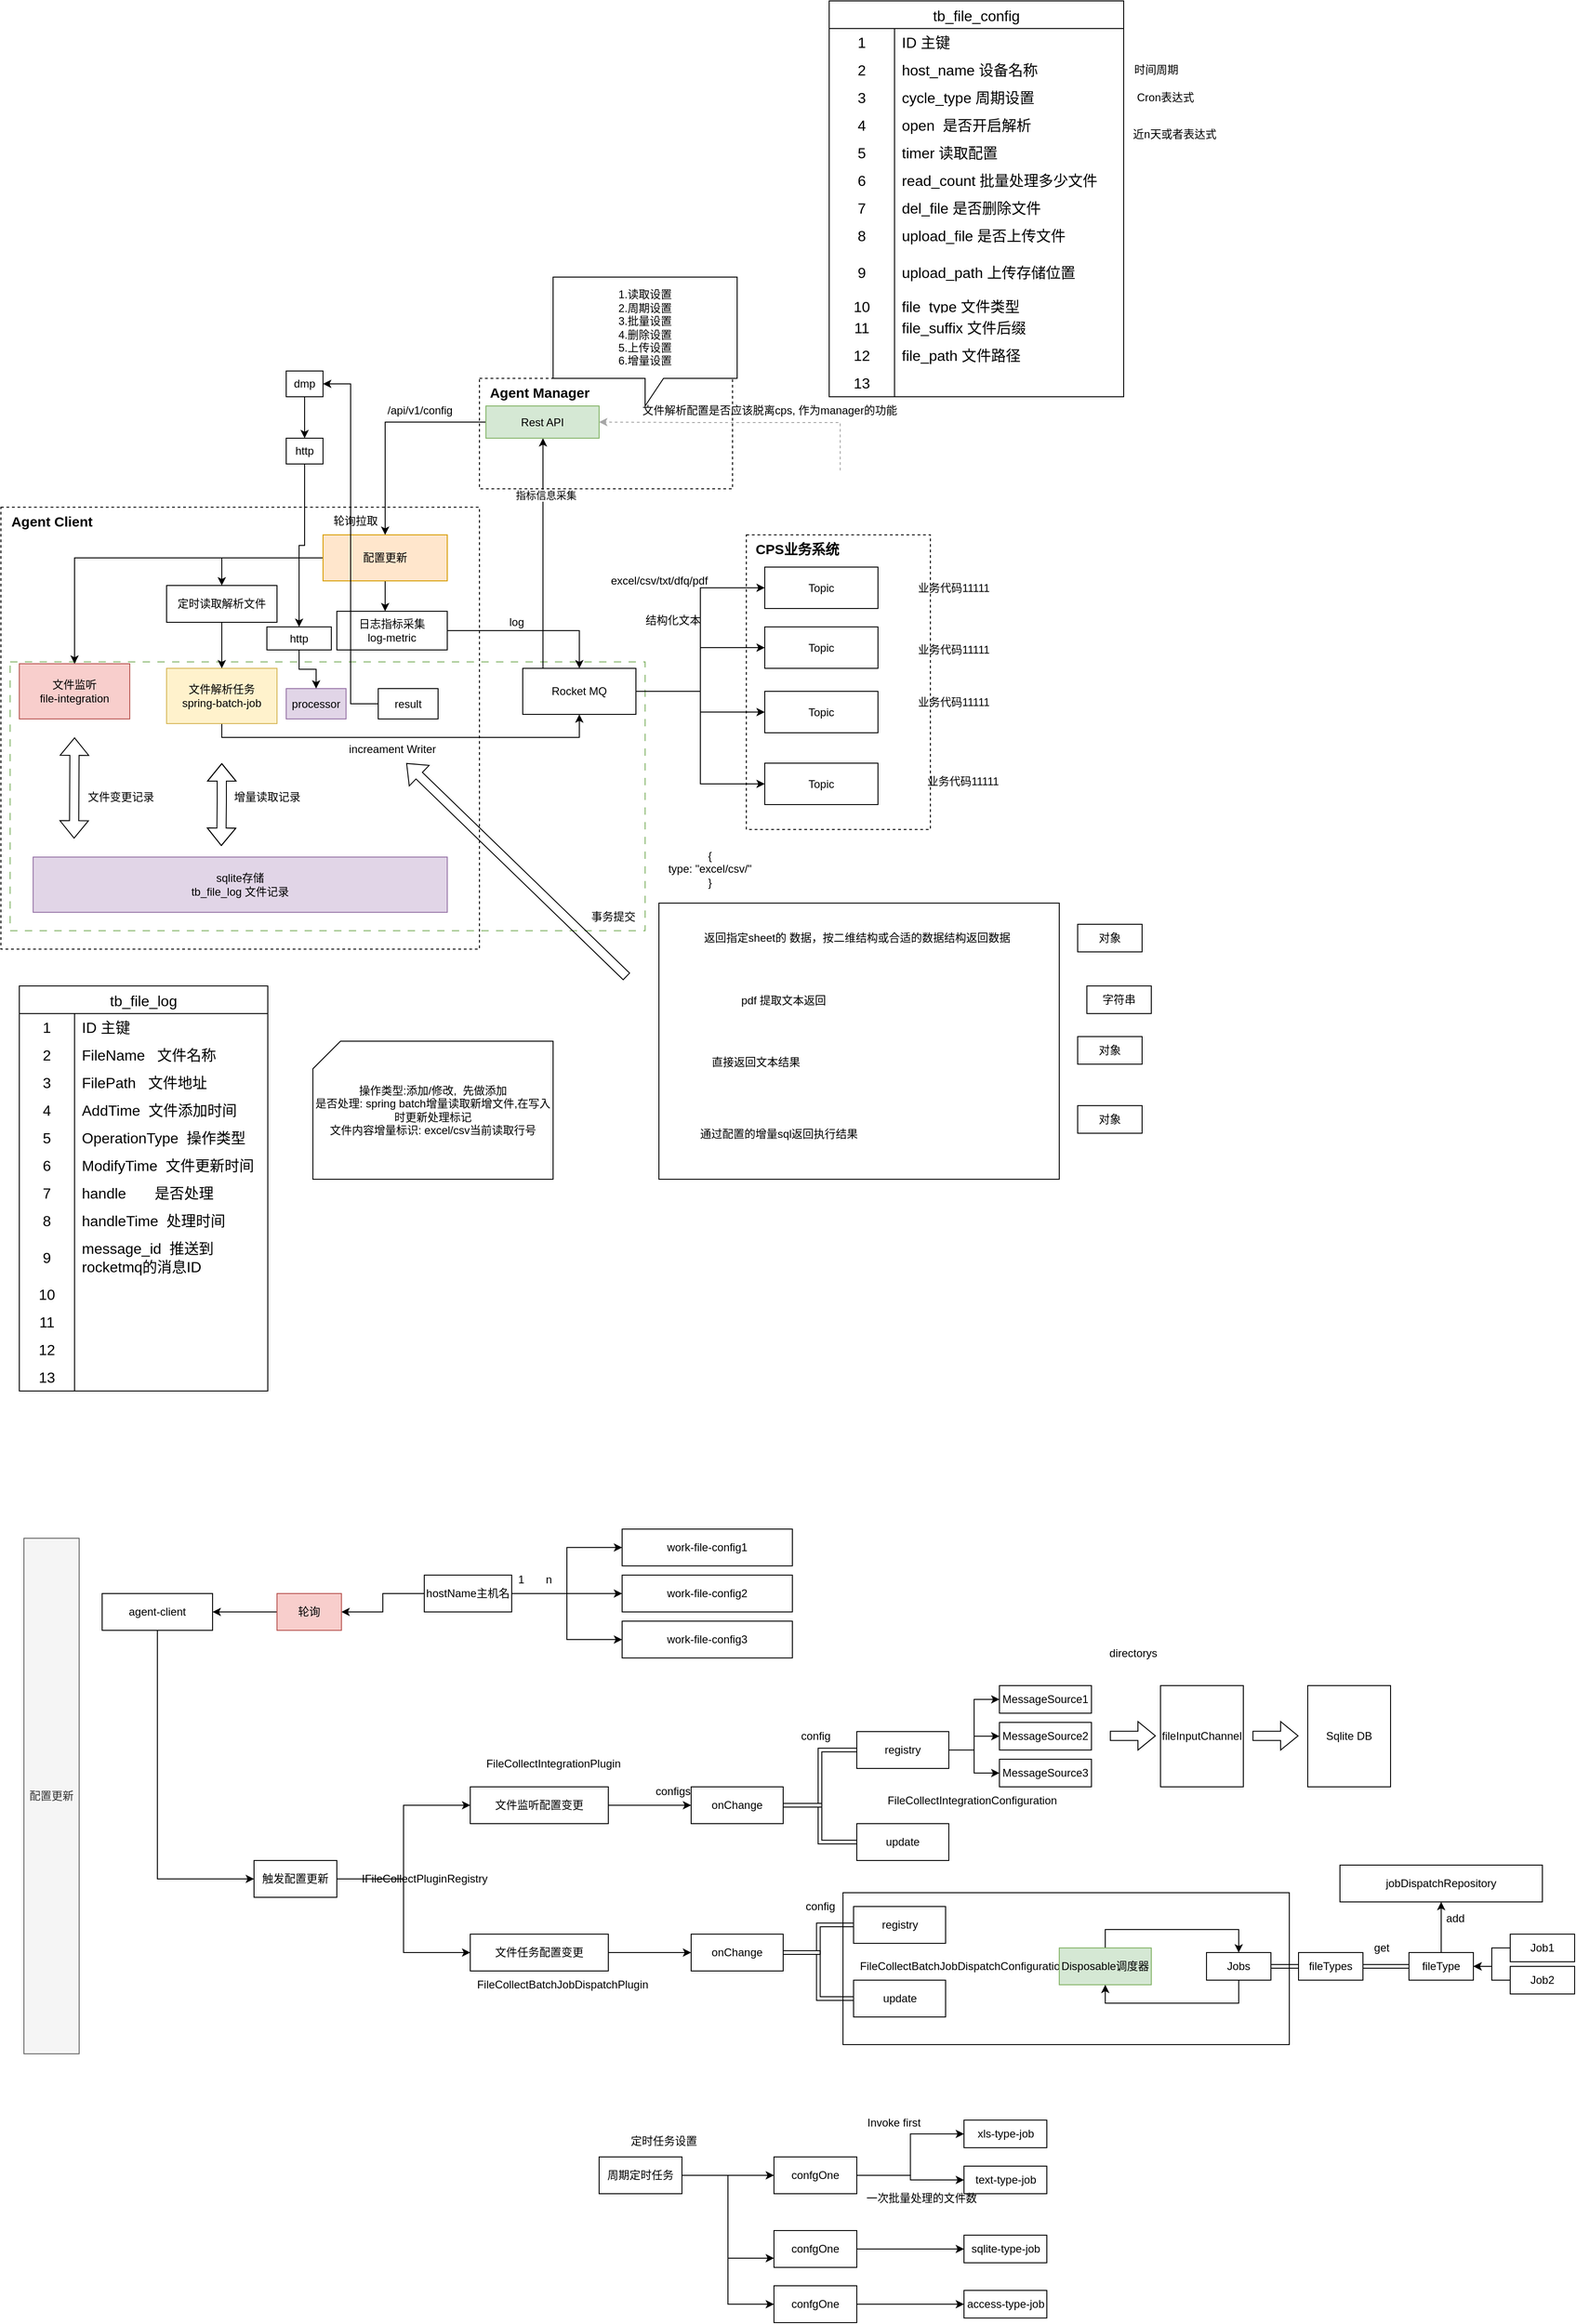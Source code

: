 <mxfile version="23.1.1" type="github" pages="2">
  <diagram name="第 1 页" id="KSwCcJYvpphRC8MJ0m5S">
    <mxGraphModel dx="2607" dy="2218" grid="1" gridSize="10" guides="1" tooltips="1" connect="1" arrows="1" fold="1" page="0" pageScale="1" pageWidth="827" pageHeight="1169" math="0" shadow="0">
      <root>
        <mxCell id="0" />
        <mxCell id="1" parent="0" />
        <mxCell id="Y6R_Ppid4W0G6kgXcKP1-60" value="" style="rounded=0;whiteSpace=wrap;html=1;fillColor=none;movable=0;resizable=0;rotatable=0;deletable=0;editable=0;locked=1;connectable=0;" vertex="1" parent="1">
          <mxGeometry x="1005" y="1515" width="485" height="165" as="geometry" />
        </mxCell>
        <mxCell id="mfhwkr1gqfcv5BpSvhRb-97" value="" style="rounded=0;whiteSpace=wrap;html=1;fillColor=none;dashed=1;dashPattern=8 8;strokeColor=#82B366;movable=0;resizable=0;rotatable=0;deletable=0;editable=0;locked=1;connectable=0;" parent="1" vertex="1">
          <mxGeometry x="100" y="178" width="690" height="292" as="geometry" />
        </mxCell>
        <mxCell id="mfhwkr1gqfcv5BpSvhRb-58" value="" style="rounded=0;whiteSpace=wrap;html=1;fillColor=none;dashed=1;movable=1;resizable=1;rotatable=1;deletable=1;editable=1;locked=0;connectable=1;" parent="1" vertex="1">
          <mxGeometry x="90" y="10" width="520" height="480" as="geometry" />
        </mxCell>
        <mxCell id="mfhwkr1gqfcv5BpSvhRb-1" value="文件监听&lt;br&gt;file-integration" style="rounded=0;whiteSpace=wrap;html=1;fillColor=#f8cecc;strokeColor=#b85450;" parent="1" vertex="1">
          <mxGeometry x="110" y="180" width="120" height="60" as="geometry" />
        </mxCell>
        <mxCell id="mfhwkr1gqfcv5BpSvhRb-79" style="edgeStyle=orthogonalEdgeStyle;rounded=0;orthogonalLoop=1;jettySize=auto;html=1;entryX=0.5;entryY=1;entryDx=0;entryDy=0;" parent="1" source="mfhwkr1gqfcv5BpSvhRb-2" target="mfhwkr1gqfcv5BpSvhRb-35" edge="1">
          <mxGeometry relative="1" as="geometry">
            <Array as="points">
              <mxPoint x="330" y="260" />
              <mxPoint x="719" y="260" />
            </Array>
          </mxGeometry>
        </mxCell>
        <mxCell id="mfhwkr1gqfcv5BpSvhRb-2" value="文件解析任务&lt;br&gt;spring-batch-job" style="rounded=0;whiteSpace=wrap;html=1;fillColor=#fff2cc;strokeColor=#d6b656;" parent="1" vertex="1">
          <mxGeometry x="270" y="185" width="120" height="60" as="geometry" />
        </mxCell>
        <mxCell id="mfhwkr1gqfcv5BpSvhRb-36" style="edgeStyle=orthogonalEdgeStyle;rounded=0;orthogonalLoop=1;jettySize=auto;html=1;" parent="1" source="mfhwkr1gqfcv5BpSvhRb-3" target="mfhwkr1gqfcv5BpSvhRb-35" edge="1">
          <mxGeometry relative="1" as="geometry" />
        </mxCell>
        <mxCell id="mfhwkr1gqfcv5BpSvhRb-3" value="日志指标采集&lt;br&gt;log-metric" style="rounded=0;whiteSpace=wrap;html=1;" parent="1" vertex="1">
          <mxGeometry x="455" y="123" width="120" height="42" as="geometry" />
        </mxCell>
        <mxCell id="mfhwkr1gqfcv5BpSvhRb-6" value="sqlite存储&lt;br&gt;tb_file_log 文件记录" style="rounded=0;whiteSpace=wrap;html=1;fillColor=#e1d5e7;strokeColor=#9673a6;" parent="1" vertex="1">
          <mxGeometry x="125" y="390" width="450" height="60" as="geometry" />
        </mxCell>
        <mxCell id="mfhwkr1gqfcv5BpSvhRb-24" style="edgeStyle=orthogonalEdgeStyle;rounded=0;orthogonalLoop=1;jettySize=auto;html=1;entryX=0.5;entryY=0;entryDx=0;entryDy=0;" parent="1" source="mfhwkr1gqfcv5BpSvhRb-10" target="mfhwkr1gqfcv5BpSvhRb-1" edge="1">
          <mxGeometry relative="1" as="geometry" />
        </mxCell>
        <mxCell id="mfhwkr1gqfcv5BpSvhRb-26" style="edgeStyle=orthogonalEdgeStyle;rounded=0;orthogonalLoop=1;jettySize=auto;html=1;" parent="1" source="mfhwkr1gqfcv5BpSvhRb-10" target="mfhwkr1gqfcv5BpSvhRb-23" edge="1">
          <mxGeometry relative="1" as="geometry" />
        </mxCell>
        <mxCell id="mfhwkr1gqfcv5BpSvhRb-72" style="edgeStyle=orthogonalEdgeStyle;rounded=0;orthogonalLoop=1;jettySize=auto;html=1;" parent="1" source="mfhwkr1gqfcv5BpSvhRb-10" target="mfhwkr1gqfcv5BpSvhRb-3" edge="1">
          <mxGeometry relative="1" as="geometry">
            <Array as="points">
              <mxPoint x="508" y="150" />
              <mxPoint x="508" y="150" />
            </Array>
          </mxGeometry>
        </mxCell>
        <mxCell id="mfhwkr1gqfcv5BpSvhRb-10" value="配置更新" style="rounded=0;whiteSpace=wrap;html=1;fillColor=#ffe6cc;strokeColor=#d79b00;" parent="1" vertex="1">
          <mxGeometry x="440" y="40" width="135" height="50" as="geometry" />
        </mxCell>
        <mxCell id="mfhwkr1gqfcv5BpSvhRb-21" value="" style="shape=flexArrow;endArrow=classic;startArrow=classic;html=1;rounded=0;" parent="1" edge="1">
          <mxGeometry width="100" height="100" relative="1" as="geometry">
            <mxPoint x="169.5" y="370" as="sourcePoint" />
            <mxPoint x="170" y="260" as="targetPoint" />
          </mxGeometry>
        </mxCell>
        <mxCell id="mfhwkr1gqfcv5BpSvhRb-73" style="edgeStyle=orthogonalEdgeStyle;rounded=0;orthogonalLoop=1;jettySize=auto;html=1;" parent="1" source="mfhwkr1gqfcv5BpSvhRb-23" target="mfhwkr1gqfcv5BpSvhRb-2" edge="1">
          <mxGeometry relative="1" as="geometry" />
        </mxCell>
        <mxCell id="mfhwkr1gqfcv5BpSvhRb-23" value="定时读取解析文件" style="rounded=0;whiteSpace=wrap;html=1;" parent="1" vertex="1">
          <mxGeometry x="270" y="95" width="120" height="40" as="geometry" />
        </mxCell>
        <mxCell id="mfhwkr1gqfcv5BpSvhRb-75" style="edgeStyle=orthogonalEdgeStyle;rounded=0;orthogonalLoop=1;jettySize=auto;html=1;" parent="1" source="mfhwkr1gqfcv5BpSvhRb-35" target="mfhwkr1gqfcv5BpSvhRb-67" edge="1">
          <mxGeometry relative="1" as="geometry">
            <Array as="points">
              <mxPoint x="679" y="130" />
              <mxPoint x="679" y="130" />
            </Array>
          </mxGeometry>
        </mxCell>
        <mxCell id="mfhwkr1gqfcv5BpSvhRb-76" value="指标信息采集" style="edgeLabel;html=1;align=center;verticalAlign=middle;resizable=0;points=[];" parent="mfhwkr1gqfcv5BpSvhRb-75" vertex="1" connectable="0">
          <mxGeometry x="0.503" y="-2" relative="1" as="geometry">
            <mxPoint x="1" as="offset" />
          </mxGeometry>
        </mxCell>
        <mxCell id="mfhwkr1gqfcv5BpSvhRb-89" style="edgeStyle=orthogonalEdgeStyle;rounded=0;orthogonalLoop=1;jettySize=auto;html=1;entryX=0;entryY=0.5;entryDx=0;entryDy=0;" parent="1" source="mfhwkr1gqfcv5BpSvhRb-35" target="mfhwkr1gqfcv5BpSvhRb-84" edge="1">
          <mxGeometry relative="1" as="geometry" />
        </mxCell>
        <mxCell id="mfhwkr1gqfcv5BpSvhRb-90" style="edgeStyle=orthogonalEdgeStyle;rounded=0;orthogonalLoop=1;jettySize=auto;html=1;" parent="1" source="mfhwkr1gqfcv5BpSvhRb-35" target="mfhwkr1gqfcv5BpSvhRb-85" edge="1">
          <mxGeometry relative="1" as="geometry" />
        </mxCell>
        <mxCell id="EhrkbCGMckrhQxVuz5_1-8" style="edgeStyle=orthogonalEdgeStyle;rounded=0;orthogonalLoop=1;jettySize=auto;html=1;" parent="1" source="mfhwkr1gqfcv5BpSvhRb-35" target="EhrkbCGMckrhQxVuz5_1-6" edge="1">
          <mxGeometry relative="1" as="geometry" />
        </mxCell>
        <mxCell id="EhrkbCGMckrhQxVuz5_1-10" style="edgeStyle=orthogonalEdgeStyle;rounded=0;orthogonalLoop=1;jettySize=auto;html=1;entryX=0;entryY=0.5;entryDx=0;entryDy=0;" parent="1" source="mfhwkr1gqfcv5BpSvhRb-35" target="EhrkbCGMckrhQxVuz5_1-9" edge="1">
          <mxGeometry relative="1" as="geometry" />
        </mxCell>
        <mxCell id="mfhwkr1gqfcv5BpSvhRb-35" value="Rocket MQ" style="rounded=0;whiteSpace=wrap;html=1;" parent="1" vertex="1">
          <mxGeometry x="657" y="185" width="123" height="50" as="geometry" />
        </mxCell>
        <mxCell id="mfhwkr1gqfcv5BpSvhRb-49" value="increament Writer" style="text;html=1;align=center;verticalAlign=middle;resizable=0;points=[];autosize=1;strokeColor=none;fillColor=none;" parent="1" vertex="1">
          <mxGeometry x="455" y="258" width="120" height="30" as="geometry" />
        </mxCell>
        <mxCell id="mfhwkr1gqfcv5BpSvhRb-52" value="文件变更记录" style="text;html=1;align=center;verticalAlign=middle;resizable=0;points=[];autosize=1;strokeColor=none;fillColor=none;" parent="1" vertex="1">
          <mxGeometry x="170" y="310" width="100" height="30" as="geometry" />
        </mxCell>
        <mxCell id="mfhwkr1gqfcv5BpSvhRb-55" value="excel/csv/txt/dfq/pdf" style="text;html=1;align=center;verticalAlign=middle;resizable=0;points=[];autosize=1;strokeColor=none;fillColor=none;" parent="1" vertex="1">
          <mxGeometry x="740" y="75" width="130" height="30" as="geometry" />
        </mxCell>
        <mxCell id="mfhwkr1gqfcv5BpSvhRb-59" value="增量读取记录" style="text;html=1;align=center;verticalAlign=middle;resizable=0;points=[];autosize=1;strokeColor=none;fillColor=none;" parent="1" vertex="1">
          <mxGeometry x="329" y="310" width="100" height="30" as="geometry" />
        </mxCell>
        <mxCell id="mfhwkr1gqfcv5BpSvhRb-60" value="Agent Client" style="text;html=1;align=center;verticalAlign=middle;resizable=0;points=[];autosize=1;strokeColor=none;fillColor=none;fontStyle=1;fontSize=15;" parent="1" vertex="1">
          <mxGeometry x="90" y="10" width="110" height="30" as="geometry" />
        </mxCell>
        <mxCell id="mfhwkr1gqfcv5BpSvhRb-71" style="edgeStyle=orthogonalEdgeStyle;rounded=0;orthogonalLoop=1;jettySize=auto;html=1;entryX=1;entryY=0.5;entryDx=0;entryDy=0;dashed=1;fillColor=#f5f5f5;strokeColor=#a6a6a6;" parent="1" target="mfhwkr1gqfcv5BpSvhRb-67" edge="1">
          <mxGeometry relative="1" as="geometry">
            <Array as="points">
              <mxPoint x="1002" y="-82" />
              <mxPoint x="840" y="-82" />
            </Array>
            <mxPoint x="1002" y="-30" as="sourcePoint" />
          </mxGeometry>
        </mxCell>
        <mxCell id="mfhwkr1gqfcv5BpSvhRb-66" value="" style="rounded=0;whiteSpace=wrap;html=1;fillColor=none;dashed=1;movable=0;resizable=0;rotatable=0;deletable=0;editable=0;locked=1;connectable=0;" parent="1" vertex="1">
          <mxGeometry x="610" y="-130" width="275" height="120" as="geometry" />
        </mxCell>
        <mxCell id="mfhwkr1gqfcv5BpSvhRb-65" value="Agent Manager" style="text;html=1;align=center;verticalAlign=middle;resizable=0;points=[];autosize=1;strokeColor=none;fillColor=none;fontStyle=1;fontSize=15;" parent="1" vertex="1">
          <mxGeometry x="610" y="-130" width="130" height="30" as="geometry" />
        </mxCell>
        <mxCell id="mfhwkr1gqfcv5BpSvhRb-69" style="edgeStyle=orthogonalEdgeStyle;rounded=0;orthogonalLoop=1;jettySize=auto;html=1;entryX=0.5;entryY=0;entryDx=0;entryDy=0;" parent="1" source="mfhwkr1gqfcv5BpSvhRb-67" target="mfhwkr1gqfcv5BpSvhRb-10" edge="1">
          <mxGeometry relative="1" as="geometry" />
        </mxCell>
        <mxCell id="mfhwkr1gqfcv5BpSvhRb-67" value="Rest API" style="rounded=0;whiteSpace=wrap;html=1;fillColor=#d5e8d4;strokeColor=#82b366;" parent="1" vertex="1">
          <mxGeometry x="617" y="-100" width="123" height="35" as="geometry" />
        </mxCell>
        <mxCell id="mfhwkr1gqfcv5BpSvhRb-70" value="轮询拉取" style="text;html=1;align=center;verticalAlign=middle;resizable=0;points=[];autosize=1;strokeColor=none;fillColor=none;" parent="1" vertex="1">
          <mxGeometry x="440" y="10" width="70" height="30" as="geometry" />
        </mxCell>
        <mxCell id="mfhwkr1gqfcv5BpSvhRb-74" value="文件解析配置是否应该脱离cps, 作为manager的功能" style="text;html=1;align=center;verticalAlign=middle;resizable=0;points=[];autosize=1;strokeColor=none;fillColor=none;" parent="1" vertex="1">
          <mxGeometry x="775" y="-110" width="300" height="30" as="geometry" />
        </mxCell>
        <mxCell id="mfhwkr1gqfcv5BpSvhRb-81" value="" style="rounded=0;whiteSpace=wrap;html=1;dashed=1;fillColor=none;" parent="1" vertex="1">
          <mxGeometry x="900" y="40" width="200" height="320" as="geometry" />
        </mxCell>
        <mxCell id="mfhwkr1gqfcv5BpSvhRb-83" value="CPS业务系统" style="text;html=1;align=center;verticalAlign=middle;resizable=0;points=[];autosize=1;strokeColor=none;fillColor=none;fontStyle=1;fontSize=15;" parent="1" vertex="1">
          <mxGeometry x="900" y="40" width="110" height="30" as="geometry" />
        </mxCell>
        <mxCell id="mfhwkr1gqfcv5BpSvhRb-84" value="Topic" style="rounded=0;whiteSpace=wrap;html=1;" parent="1" vertex="1">
          <mxGeometry x="920" y="75" width="123" height="45" as="geometry" />
        </mxCell>
        <mxCell id="mfhwkr1gqfcv5BpSvhRb-85" value="Topic" style="rounded=0;whiteSpace=wrap;html=1;" parent="1" vertex="1">
          <mxGeometry x="920" y="140" width="123" height="45" as="geometry" />
        </mxCell>
        <mxCell id="mfhwkr1gqfcv5BpSvhRb-91" value="结构化文本" style="text;html=1;align=center;verticalAlign=middle;resizable=0;points=[];autosize=1;strokeColor=none;fillColor=none;" parent="1" vertex="1">
          <mxGeometry x="780" y="117.5" width="80" height="30" as="geometry" />
        </mxCell>
        <mxCell id="mfhwkr1gqfcv5BpSvhRb-96" value="" style="shape=flexArrow;endArrow=classic;startArrow=classic;html=1;rounded=0;" parent="1" edge="1">
          <mxGeometry width="100" height="100" relative="1" as="geometry">
            <mxPoint x="329.5" y="378" as="sourcePoint" />
            <mxPoint x="330" y="288" as="targetPoint" />
            <Array as="points">
              <mxPoint x="330" y="330" />
            </Array>
          </mxGeometry>
        </mxCell>
        <mxCell id="mfhwkr1gqfcv5BpSvhRb-99" value="事务提交" style="text;html=1;align=center;verticalAlign=middle;resizable=0;points=[];autosize=1;strokeColor=none;fillColor=none;" parent="1" vertex="1">
          <mxGeometry x="720" y="440" width="70" height="30" as="geometry" />
        </mxCell>
        <mxCell id="EhrkbCGMckrhQxVuz5_1-6" value="Topic" style="rounded=0;whiteSpace=wrap;html=1;" parent="1" vertex="1">
          <mxGeometry x="920" y="210" width="123" height="45" as="geometry" />
        </mxCell>
        <mxCell id="EhrkbCGMckrhQxVuz5_1-9" value="Topic" style="rounded=0;whiteSpace=wrap;html=1;" parent="1" vertex="1">
          <mxGeometry x="920" y="288" width="123" height="45" as="geometry" />
        </mxCell>
        <mxCell id="EhrkbCGMckrhQxVuz5_1-12" value="log" style="text;html=1;align=center;verticalAlign=middle;resizable=0;points=[];autosize=1;strokeColor=none;fillColor=none;" parent="1" vertex="1">
          <mxGeometry x="630" y="120" width="40" height="30" as="geometry" />
        </mxCell>
        <mxCell id="EhrkbCGMckrhQxVuz5_1-18" value="1.读取设置&lt;br&gt;2.周期设置&lt;br&gt;3.批量设置&lt;br&gt;4.删除设置&lt;br&gt;5.上传设置&lt;br&gt;6.增量设置" style="shape=callout;whiteSpace=wrap;html=1;perimeter=calloutPerimeter;" parent="1" vertex="1">
          <mxGeometry x="690" y="-240" width="200" height="140" as="geometry" />
        </mxCell>
        <mxCell id="EhrkbCGMckrhQxVuz5_1-19" value="tb_file_log" style="shape=table;startSize=30;container=1;collapsible=0;childLayout=tableLayout;fixedRows=1;rowLines=0;fontStyle=0;strokeColor=default;fontSize=16;" parent="1" vertex="1">
          <mxGeometry x="110" y="530" width="270" height="440" as="geometry" />
        </mxCell>
        <mxCell id="EhrkbCGMckrhQxVuz5_1-20" value="" style="shape=tableRow;horizontal=0;startSize=0;swimlaneHead=0;swimlaneBody=0;top=0;left=0;bottom=0;right=0;collapsible=0;dropTarget=0;fillColor=none;points=[[0,0.5],[1,0.5]];portConstraint=eastwest;strokeColor=inherit;fontSize=16;" parent="EhrkbCGMckrhQxVuz5_1-19" vertex="1">
          <mxGeometry y="30" width="270" height="30" as="geometry" />
        </mxCell>
        <mxCell id="EhrkbCGMckrhQxVuz5_1-21" value="1" style="shape=partialRectangle;html=1;whiteSpace=wrap;connectable=0;fillColor=none;top=0;left=0;bottom=0;right=0;overflow=hidden;pointerEvents=1;strokeColor=inherit;fontSize=16;" parent="EhrkbCGMckrhQxVuz5_1-20" vertex="1">
          <mxGeometry width="60" height="30" as="geometry">
            <mxRectangle width="60" height="30" as="alternateBounds" />
          </mxGeometry>
        </mxCell>
        <mxCell id="EhrkbCGMckrhQxVuz5_1-22" value="ID 主键" style="shape=partialRectangle;html=1;whiteSpace=wrap;connectable=0;fillColor=none;top=0;left=0;bottom=0;right=0;align=left;spacingLeft=6;overflow=hidden;strokeColor=inherit;fontSize=16;" parent="EhrkbCGMckrhQxVuz5_1-20" vertex="1">
          <mxGeometry x="60" width="210" height="30" as="geometry">
            <mxRectangle width="210" height="30" as="alternateBounds" />
          </mxGeometry>
        </mxCell>
        <mxCell id="EhrkbCGMckrhQxVuz5_1-23" value="" style="shape=tableRow;horizontal=0;startSize=0;swimlaneHead=0;swimlaneBody=0;top=0;left=0;bottom=0;right=0;collapsible=0;dropTarget=0;fillColor=none;points=[[0,0.5],[1,0.5]];portConstraint=eastwest;strokeColor=inherit;fontSize=16;" parent="EhrkbCGMckrhQxVuz5_1-19" vertex="1">
          <mxGeometry y="60" width="270" height="30" as="geometry" />
        </mxCell>
        <mxCell id="EhrkbCGMckrhQxVuz5_1-24" value="2" style="shape=partialRectangle;html=1;whiteSpace=wrap;connectable=0;fillColor=none;top=0;left=0;bottom=0;right=0;overflow=hidden;strokeColor=inherit;fontSize=16;" parent="EhrkbCGMckrhQxVuz5_1-23" vertex="1">
          <mxGeometry width="60" height="30" as="geometry">
            <mxRectangle width="60" height="30" as="alternateBounds" />
          </mxGeometry>
        </mxCell>
        <mxCell id="EhrkbCGMckrhQxVuz5_1-25" value="FileName&amp;nbsp; &amp;nbsp;文件名称" style="shape=partialRectangle;html=1;whiteSpace=wrap;connectable=0;fillColor=none;top=0;left=0;bottom=0;right=0;align=left;spacingLeft=6;overflow=hidden;strokeColor=inherit;fontSize=16;" parent="EhrkbCGMckrhQxVuz5_1-23" vertex="1">
          <mxGeometry x="60" width="210" height="30" as="geometry">
            <mxRectangle width="210" height="30" as="alternateBounds" />
          </mxGeometry>
        </mxCell>
        <mxCell id="EhrkbCGMckrhQxVuz5_1-26" value="" style="shape=tableRow;horizontal=0;startSize=0;swimlaneHead=0;swimlaneBody=0;top=0;left=0;bottom=0;right=0;collapsible=0;dropTarget=0;fillColor=none;points=[[0,0.5],[1,0.5]];portConstraint=eastwest;strokeColor=inherit;fontSize=16;" parent="EhrkbCGMckrhQxVuz5_1-19" vertex="1">
          <mxGeometry y="90" width="270" height="30" as="geometry" />
        </mxCell>
        <mxCell id="EhrkbCGMckrhQxVuz5_1-27" value="3" style="shape=partialRectangle;html=1;whiteSpace=wrap;connectable=0;fillColor=none;top=0;left=0;bottom=0;right=0;overflow=hidden;strokeColor=inherit;fontSize=16;" parent="EhrkbCGMckrhQxVuz5_1-26" vertex="1">
          <mxGeometry width="60" height="30" as="geometry">
            <mxRectangle width="60" height="30" as="alternateBounds" />
          </mxGeometry>
        </mxCell>
        <mxCell id="EhrkbCGMckrhQxVuz5_1-28" value="FilePath&amp;nbsp; &amp;nbsp;文件地址" style="shape=partialRectangle;html=1;whiteSpace=wrap;connectable=0;fillColor=none;top=0;left=0;bottom=0;right=0;align=left;spacingLeft=6;overflow=hidden;strokeColor=inherit;fontSize=16;" parent="EhrkbCGMckrhQxVuz5_1-26" vertex="1">
          <mxGeometry x="60" width="210" height="30" as="geometry">
            <mxRectangle width="210" height="30" as="alternateBounds" />
          </mxGeometry>
        </mxCell>
        <mxCell id="EhrkbCGMckrhQxVuz5_1-29" value="" style="shape=tableRow;horizontal=0;startSize=0;swimlaneHead=0;swimlaneBody=0;top=0;left=0;bottom=0;right=0;collapsible=0;dropTarget=0;fillColor=none;points=[[0,0.5],[1,0.5]];portConstraint=eastwest;strokeColor=inherit;fontSize=16;" parent="EhrkbCGMckrhQxVuz5_1-19" vertex="1">
          <mxGeometry y="120" width="270" height="30" as="geometry" />
        </mxCell>
        <mxCell id="EhrkbCGMckrhQxVuz5_1-30" value="4" style="shape=partialRectangle;html=1;whiteSpace=wrap;connectable=0;fillColor=none;top=0;left=0;bottom=0;right=0;overflow=hidden;strokeColor=inherit;fontSize=16;" parent="EhrkbCGMckrhQxVuz5_1-29" vertex="1">
          <mxGeometry width="60" height="30" as="geometry">
            <mxRectangle width="60" height="30" as="alternateBounds" />
          </mxGeometry>
        </mxCell>
        <mxCell id="EhrkbCGMckrhQxVuz5_1-31" value="AddTime&amp;nbsp; 文件添加时间" style="shape=partialRectangle;html=1;whiteSpace=wrap;connectable=0;fillColor=none;top=0;left=0;bottom=0;right=0;align=left;spacingLeft=6;overflow=hidden;strokeColor=inherit;fontSize=16;" parent="EhrkbCGMckrhQxVuz5_1-29" vertex="1">
          <mxGeometry x="60" width="210" height="30" as="geometry">
            <mxRectangle width="210" height="30" as="alternateBounds" />
          </mxGeometry>
        </mxCell>
        <mxCell id="EhrkbCGMckrhQxVuz5_1-32" value="" style="shape=tableRow;horizontal=0;startSize=0;swimlaneHead=0;swimlaneBody=0;top=0;left=0;bottom=0;right=0;collapsible=0;dropTarget=0;fillColor=none;points=[[0,0.5],[1,0.5]];portConstraint=eastwest;strokeColor=inherit;fontSize=16;" parent="EhrkbCGMckrhQxVuz5_1-19" vertex="1">
          <mxGeometry y="150" width="270" height="30" as="geometry" />
        </mxCell>
        <mxCell id="EhrkbCGMckrhQxVuz5_1-33" value="5" style="shape=partialRectangle;html=1;whiteSpace=wrap;connectable=0;fillColor=none;top=0;left=0;bottom=0;right=0;overflow=hidden;strokeColor=inherit;fontSize=16;" parent="EhrkbCGMckrhQxVuz5_1-32" vertex="1">
          <mxGeometry width="60" height="30" as="geometry">
            <mxRectangle width="60" height="30" as="alternateBounds" />
          </mxGeometry>
        </mxCell>
        <mxCell id="EhrkbCGMckrhQxVuz5_1-34" value="OperationType&amp;nbsp; 操作类型" style="shape=partialRectangle;html=1;whiteSpace=wrap;connectable=0;fillColor=none;top=0;left=0;bottom=0;right=0;align=left;spacingLeft=6;overflow=hidden;strokeColor=inherit;fontSize=16;" parent="EhrkbCGMckrhQxVuz5_1-32" vertex="1">
          <mxGeometry x="60" width="210" height="30" as="geometry">
            <mxRectangle width="210" height="30" as="alternateBounds" />
          </mxGeometry>
        </mxCell>
        <mxCell id="EhrkbCGMckrhQxVuz5_1-35" value="" style="shape=tableRow;horizontal=0;startSize=0;swimlaneHead=0;swimlaneBody=0;top=0;left=0;bottom=0;right=0;collapsible=0;dropTarget=0;fillColor=none;points=[[0,0.5],[1,0.5]];portConstraint=eastwest;strokeColor=inherit;fontSize=16;" parent="EhrkbCGMckrhQxVuz5_1-19" vertex="1">
          <mxGeometry y="180" width="270" height="30" as="geometry" />
        </mxCell>
        <mxCell id="EhrkbCGMckrhQxVuz5_1-36" value="6" style="shape=partialRectangle;html=1;whiteSpace=wrap;connectable=0;fillColor=none;top=0;left=0;bottom=0;right=0;overflow=hidden;strokeColor=inherit;fontSize=16;" parent="EhrkbCGMckrhQxVuz5_1-35" vertex="1">
          <mxGeometry width="60" height="30" as="geometry">
            <mxRectangle width="60" height="30" as="alternateBounds" />
          </mxGeometry>
        </mxCell>
        <mxCell id="EhrkbCGMckrhQxVuz5_1-37" value="ModifyTime&amp;nbsp; 文件更新时间" style="shape=partialRectangle;html=1;whiteSpace=wrap;connectable=0;fillColor=none;top=0;left=0;bottom=0;right=0;align=left;spacingLeft=6;overflow=hidden;strokeColor=inherit;fontSize=16;" parent="EhrkbCGMckrhQxVuz5_1-35" vertex="1">
          <mxGeometry x="60" width="210" height="30" as="geometry">
            <mxRectangle width="210" height="30" as="alternateBounds" />
          </mxGeometry>
        </mxCell>
        <mxCell id="EhrkbCGMckrhQxVuz5_1-38" value="" style="shape=tableRow;horizontal=0;startSize=0;swimlaneHead=0;swimlaneBody=0;top=0;left=0;bottom=0;right=0;collapsible=0;dropTarget=0;fillColor=none;points=[[0,0.5],[1,0.5]];portConstraint=eastwest;strokeColor=inherit;fontSize=16;" parent="EhrkbCGMckrhQxVuz5_1-19" vertex="1">
          <mxGeometry y="210" width="270" height="30" as="geometry" />
        </mxCell>
        <mxCell id="EhrkbCGMckrhQxVuz5_1-39" value="7" style="shape=partialRectangle;html=1;whiteSpace=wrap;connectable=0;fillColor=none;top=0;left=0;bottom=0;right=0;overflow=hidden;strokeColor=inherit;fontSize=16;" parent="EhrkbCGMckrhQxVuz5_1-38" vertex="1">
          <mxGeometry width="60" height="30" as="geometry">
            <mxRectangle width="60" height="30" as="alternateBounds" />
          </mxGeometry>
        </mxCell>
        <mxCell id="EhrkbCGMckrhQxVuz5_1-40" value="handle&amp;nbsp; &amp;nbsp; &amp;nbsp; &amp;nbsp;是否处理" style="shape=partialRectangle;html=1;whiteSpace=wrap;connectable=0;fillColor=none;top=0;left=0;bottom=0;right=0;align=left;spacingLeft=6;overflow=hidden;strokeColor=inherit;fontSize=16;" parent="EhrkbCGMckrhQxVuz5_1-38" vertex="1">
          <mxGeometry x="60" width="210" height="30" as="geometry">
            <mxRectangle width="210" height="30" as="alternateBounds" />
          </mxGeometry>
        </mxCell>
        <mxCell id="EhrkbCGMckrhQxVuz5_1-41" value="" style="shape=tableRow;horizontal=0;startSize=0;swimlaneHead=0;swimlaneBody=0;top=0;left=0;bottom=0;right=0;collapsible=0;dropTarget=0;fillColor=none;points=[[0,0.5],[1,0.5]];portConstraint=eastwest;strokeColor=inherit;fontSize=16;" parent="EhrkbCGMckrhQxVuz5_1-19" vertex="1">
          <mxGeometry y="240" width="270" height="30" as="geometry" />
        </mxCell>
        <mxCell id="EhrkbCGMckrhQxVuz5_1-42" value="8" style="shape=partialRectangle;html=1;whiteSpace=wrap;connectable=0;fillColor=none;top=0;left=0;bottom=0;right=0;overflow=hidden;strokeColor=inherit;fontSize=16;" parent="EhrkbCGMckrhQxVuz5_1-41" vertex="1">
          <mxGeometry width="60" height="30" as="geometry">
            <mxRectangle width="60" height="30" as="alternateBounds" />
          </mxGeometry>
        </mxCell>
        <mxCell id="EhrkbCGMckrhQxVuz5_1-43" value="handleTime&amp;nbsp; 处理时间" style="shape=partialRectangle;html=1;whiteSpace=wrap;connectable=0;fillColor=none;top=0;left=0;bottom=0;right=0;align=left;spacingLeft=6;overflow=hidden;strokeColor=inherit;fontSize=16;" parent="EhrkbCGMckrhQxVuz5_1-41" vertex="1">
          <mxGeometry x="60" width="210" height="30" as="geometry">
            <mxRectangle width="210" height="30" as="alternateBounds" />
          </mxGeometry>
        </mxCell>
        <mxCell id="EhrkbCGMckrhQxVuz5_1-44" value="" style="shape=tableRow;horizontal=0;startSize=0;swimlaneHead=0;swimlaneBody=0;top=0;left=0;bottom=0;right=0;collapsible=0;dropTarget=0;fillColor=none;points=[[0,0.5],[1,0.5]];portConstraint=eastwest;strokeColor=inherit;fontSize=16;" parent="EhrkbCGMckrhQxVuz5_1-19" vertex="1">
          <mxGeometry y="270" width="270" height="50" as="geometry" />
        </mxCell>
        <mxCell id="EhrkbCGMckrhQxVuz5_1-45" value="9" style="shape=partialRectangle;html=1;whiteSpace=wrap;connectable=0;fillColor=none;top=0;left=0;bottom=0;right=0;overflow=hidden;strokeColor=inherit;fontSize=16;" parent="EhrkbCGMckrhQxVuz5_1-44" vertex="1">
          <mxGeometry width="60" height="50" as="geometry">
            <mxRectangle width="60" height="50" as="alternateBounds" />
          </mxGeometry>
        </mxCell>
        <mxCell id="EhrkbCGMckrhQxVuz5_1-46" value="message_id&amp;nbsp; 推送到rocketmq的消息ID" style="shape=partialRectangle;html=1;whiteSpace=wrap;connectable=0;fillColor=none;top=0;left=0;bottom=0;right=0;align=left;spacingLeft=6;overflow=hidden;strokeColor=inherit;fontSize=16;" parent="EhrkbCGMckrhQxVuz5_1-44" vertex="1">
          <mxGeometry x="60" width="210" height="50" as="geometry">
            <mxRectangle width="210" height="50" as="alternateBounds" />
          </mxGeometry>
        </mxCell>
        <mxCell id="EhrkbCGMckrhQxVuz5_1-47" value="" style="shape=tableRow;horizontal=0;startSize=0;swimlaneHead=0;swimlaneBody=0;top=0;left=0;bottom=0;right=0;collapsible=0;dropTarget=0;fillColor=none;points=[[0,0.5],[1,0.5]];portConstraint=eastwest;strokeColor=inherit;fontSize=16;" parent="EhrkbCGMckrhQxVuz5_1-19" vertex="1">
          <mxGeometry y="320" width="270" height="30" as="geometry" />
        </mxCell>
        <mxCell id="EhrkbCGMckrhQxVuz5_1-48" value="10" style="shape=partialRectangle;html=1;whiteSpace=wrap;connectable=0;fillColor=none;top=0;left=0;bottom=0;right=0;overflow=hidden;strokeColor=inherit;fontSize=16;" parent="EhrkbCGMckrhQxVuz5_1-47" vertex="1">
          <mxGeometry width="60" height="30" as="geometry">
            <mxRectangle width="60" height="30" as="alternateBounds" />
          </mxGeometry>
        </mxCell>
        <mxCell id="EhrkbCGMckrhQxVuz5_1-49" value="" style="shape=partialRectangle;html=1;whiteSpace=wrap;connectable=0;fillColor=none;top=0;left=0;bottom=0;right=0;align=left;spacingLeft=6;overflow=hidden;strokeColor=inherit;fontSize=16;" parent="EhrkbCGMckrhQxVuz5_1-47" vertex="1">
          <mxGeometry x="60" width="210" height="30" as="geometry">
            <mxRectangle width="210" height="30" as="alternateBounds" />
          </mxGeometry>
        </mxCell>
        <mxCell id="EhrkbCGMckrhQxVuz5_1-50" value="" style="shape=tableRow;horizontal=0;startSize=0;swimlaneHead=0;swimlaneBody=0;top=0;left=0;bottom=0;right=0;collapsible=0;dropTarget=0;fillColor=none;points=[[0,0.5],[1,0.5]];portConstraint=eastwest;strokeColor=inherit;fontSize=16;" parent="EhrkbCGMckrhQxVuz5_1-19" vertex="1">
          <mxGeometry y="350" width="270" height="30" as="geometry" />
        </mxCell>
        <mxCell id="EhrkbCGMckrhQxVuz5_1-51" value="11" style="shape=partialRectangle;html=1;whiteSpace=wrap;connectable=0;fillColor=none;top=0;left=0;bottom=0;right=0;overflow=hidden;strokeColor=inherit;fontSize=16;" parent="EhrkbCGMckrhQxVuz5_1-50" vertex="1">
          <mxGeometry width="60" height="30" as="geometry">
            <mxRectangle width="60" height="30" as="alternateBounds" />
          </mxGeometry>
        </mxCell>
        <mxCell id="EhrkbCGMckrhQxVuz5_1-52" value="" style="shape=partialRectangle;html=1;whiteSpace=wrap;connectable=0;fillColor=none;top=0;left=0;bottom=0;right=0;align=left;spacingLeft=6;overflow=hidden;strokeColor=inherit;fontSize=16;" parent="EhrkbCGMckrhQxVuz5_1-50" vertex="1">
          <mxGeometry x="60" width="210" height="30" as="geometry">
            <mxRectangle width="210" height="30" as="alternateBounds" />
          </mxGeometry>
        </mxCell>
        <mxCell id="EhrkbCGMckrhQxVuz5_1-53" value="" style="shape=tableRow;horizontal=0;startSize=0;swimlaneHead=0;swimlaneBody=0;top=0;left=0;bottom=0;right=0;collapsible=0;dropTarget=0;fillColor=none;points=[[0,0.5],[1,0.5]];portConstraint=eastwest;strokeColor=inherit;fontSize=16;" parent="EhrkbCGMckrhQxVuz5_1-19" vertex="1">
          <mxGeometry y="380" width="270" height="30" as="geometry" />
        </mxCell>
        <mxCell id="EhrkbCGMckrhQxVuz5_1-54" value="12" style="shape=partialRectangle;html=1;whiteSpace=wrap;connectable=0;fillColor=none;top=0;left=0;bottom=0;right=0;overflow=hidden;strokeColor=inherit;fontSize=16;" parent="EhrkbCGMckrhQxVuz5_1-53" vertex="1">
          <mxGeometry width="60" height="30" as="geometry">
            <mxRectangle width="60" height="30" as="alternateBounds" />
          </mxGeometry>
        </mxCell>
        <mxCell id="EhrkbCGMckrhQxVuz5_1-55" value="" style="shape=partialRectangle;html=1;whiteSpace=wrap;connectable=0;fillColor=none;top=0;left=0;bottom=0;right=0;align=left;spacingLeft=6;overflow=hidden;strokeColor=inherit;fontSize=16;" parent="EhrkbCGMckrhQxVuz5_1-53" vertex="1">
          <mxGeometry x="60" width="210" height="30" as="geometry">
            <mxRectangle width="210" height="30" as="alternateBounds" />
          </mxGeometry>
        </mxCell>
        <mxCell id="EhrkbCGMckrhQxVuz5_1-56" value="" style="shape=tableRow;horizontal=0;startSize=0;swimlaneHead=0;swimlaneBody=0;top=0;left=0;bottom=0;right=0;collapsible=0;dropTarget=0;fillColor=none;points=[[0,0.5],[1,0.5]];portConstraint=eastwest;strokeColor=inherit;fontSize=16;" parent="EhrkbCGMckrhQxVuz5_1-19" vertex="1">
          <mxGeometry y="410" width="270" height="30" as="geometry" />
        </mxCell>
        <mxCell id="EhrkbCGMckrhQxVuz5_1-57" value="13" style="shape=partialRectangle;html=1;whiteSpace=wrap;connectable=0;fillColor=none;top=0;left=0;bottom=0;right=0;overflow=hidden;strokeColor=inherit;fontSize=16;" parent="EhrkbCGMckrhQxVuz5_1-56" vertex="1">
          <mxGeometry width="60" height="30" as="geometry">
            <mxRectangle width="60" height="30" as="alternateBounds" />
          </mxGeometry>
        </mxCell>
        <mxCell id="EhrkbCGMckrhQxVuz5_1-58" value="" style="shape=partialRectangle;html=1;whiteSpace=wrap;connectable=0;fillColor=none;top=0;left=0;bottom=0;right=0;align=left;spacingLeft=6;overflow=hidden;strokeColor=inherit;fontSize=16;" parent="EhrkbCGMckrhQxVuz5_1-56" vertex="1">
          <mxGeometry x="60" width="210" height="30" as="geometry">
            <mxRectangle width="210" height="30" as="alternateBounds" />
          </mxGeometry>
        </mxCell>
        <mxCell id="EhrkbCGMckrhQxVuz5_1-66" value="操作类型:添加/修改,&amp;nbsp; 先做添加&lt;br&gt;是否处理: spring batch增量读取新增文件,在写入时更新处理标记&lt;br&gt;文件内容增量标识: excel/csv当前读取行号" style="shape=card;whiteSpace=wrap;html=1;" parent="1" vertex="1">
          <mxGeometry x="429" y="590" width="261" height="150" as="geometry" />
        </mxCell>
        <mxCell id="EhrkbCGMckrhQxVuz5_1-70" value="/api/v1/config" style="text;html=1;align=center;verticalAlign=middle;resizable=0;points=[];autosize=1;strokeColor=none;fillColor=none;" parent="1" vertex="1">
          <mxGeometry x="500" y="-110" width="90" height="30" as="geometry" />
        </mxCell>
        <mxCell id="EhrkbCGMckrhQxVuz5_1-71" value="processor" style="rounded=0;whiteSpace=wrap;html=1;fillColor=#e1d5e7;strokeColor=#9673a6;" parent="1" vertex="1">
          <mxGeometry x="400" y="207" width="65" height="33" as="geometry" />
        </mxCell>
        <mxCell id="EhrkbCGMckrhQxVuz5_1-73" style="edgeStyle=orthogonalEdgeStyle;rounded=0;orthogonalLoop=1;jettySize=auto;html=1;entryX=0.5;entryY=0;entryDx=0;entryDy=0;" parent="1" source="EhrkbCGMckrhQxVuz5_1-72" target="EhrkbCGMckrhQxVuz5_1-71" edge="1">
          <mxGeometry relative="1" as="geometry" />
        </mxCell>
        <mxCell id="EhrkbCGMckrhQxVuz5_1-72" value="http" style="rounded=0;whiteSpace=wrap;html=1;" parent="1" vertex="1">
          <mxGeometry x="379" y="140" width="70" height="25" as="geometry" />
        </mxCell>
        <mxCell id="EhrkbCGMckrhQxVuz5_1-102" style="edgeStyle=orthogonalEdgeStyle;rounded=0;orthogonalLoop=1;jettySize=auto;html=1;entryX=0.5;entryY=0;entryDx=0;entryDy=0;" parent="1" source="EhrkbCGMckrhQxVuz5_1-75" target="EhrkbCGMckrhQxVuz5_1-72" edge="1">
          <mxGeometry relative="1" as="geometry" />
        </mxCell>
        <mxCell id="EhrkbCGMckrhQxVuz5_1-75" value="http" style="rounded=0;whiteSpace=wrap;html=1;" parent="1" vertex="1">
          <mxGeometry x="400" y="-65" width="40" height="28" as="geometry" />
        </mxCell>
        <mxCell id="EhrkbCGMckrhQxVuz5_1-78" style="edgeStyle=orthogonalEdgeStyle;rounded=0;orthogonalLoop=1;jettySize=auto;html=1;entryX=0.5;entryY=0;entryDx=0;entryDy=0;" parent="1" source="EhrkbCGMckrhQxVuz5_1-77" target="EhrkbCGMckrhQxVuz5_1-75" edge="1">
          <mxGeometry relative="1" as="geometry" />
        </mxCell>
        <mxCell id="EhrkbCGMckrhQxVuz5_1-77" value="dmp" style="rounded=0;whiteSpace=wrap;html=1;" parent="1" vertex="1">
          <mxGeometry x="400" y="-138" width="40" height="28" as="geometry" />
        </mxCell>
        <mxCell id="EhrkbCGMckrhQxVuz5_1-81" style="edgeStyle=orthogonalEdgeStyle;rounded=0;orthogonalLoop=1;jettySize=auto;html=1;entryX=1;entryY=0.5;entryDx=0;entryDy=0;" parent="1" source="EhrkbCGMckrhQxVuz5_1-80" target="EhrkbCGMckrhQxVuz5_1-77" edge="1">
          <mxGeometry relative="1" as="geometry" />
        </mxCell>
        <mxCell id="EhrkbCGMckrhQxVuz5_1-80" value="result" style="rounded=0;whiteSpace=wrap;html=1;" parent="1" vertex="1">
          <mxGeometry x="500" y="207" width="65" height="33" as="geometry" />
        </mxCell>
        <mxCell id="EhrkbCGMckrhQxVuz5_1-82" value="{&lt;br&gt;type: &quot;excel/csv/&quot;&lt;br&gt;}" style="text;html=1;align=center;verticalAlign=middle;resizable=0;points=[];autosize=1;strokeColor=none;fillColor=none;" parent="1" vertex="1">
          <mxGeometry x="805" y="373" width="110" height="60" as="geometry" />
        </mxCell>
        <mxCell id="EhrkbCGMckrhQxVuz5_1-85" value="&lt;div class=&quot;lake-content&quot;&gt;返回指定sheet的 数据，按二维结构或合适的数据结构返回数据&lt;/div&gt;" style="text;html=1;align=center;verticalAlign=middle;resizable=0;points=[];autosize=1;strokeColor=none;fillColor=none;" parent="1" vertex="1">
          <mxGeometry x="840" y="463" width="360" height="30" as="geometry" />
        </mxCell>
        <mxCell id="EhrkbCGMckrhQxVuz5_1-86" value="&lt;div class=&quot;lake-content&quot;&gt;pdf 提取文本返回&lt;/div&gt;" style="text;html=1;align=center;verticalAlign=middle;resizable=0;points=[];autosize=1;strokeColor=none;fillColor=none;" parent="1" vertex="1">
          <mxGeometry x="880" y="530.5" width="120" height="30" as="geometry" />
        </mxCell>
        <mxCell id="EhrkbCGMckrhQxVuz5_1-87" value="&lt;div class=&quot;lake-content&quot;&gt;直接返回文本结果&lt;/div&gt;" style="text;html=1;align=center;verticalAlign=middle;resizable=0;points=[];autosize=1;strokeColor=none;fillColor=none;" parent="1" vertex="1">
          <mxGeometry x="850" y="598" width="120" height="30" as="geometry" />
        </mxCell>
        <mxCell id="EhrkbCGMckrhQxVuz5_1-88" value="通过配置的增量sql返回执行结果" style="text;html=1;align=center;verticalAlign=middle;resizable=0;points=[];autosize=1;strokeColor=none;fillColor=none;" parent="1" vertex="1">
          <mxGeometry x="840" y="676" width="190" height="30" as="geometry" />
        </mxCell>
        <mxCell id="EhrkbCGMckrhQxVuz5_1-89" value="" style="rounded=0;whiteSpace=wrap;html=1;fillColor=none;movable=0;resizable=0;rotatable=0;deletable=0;editable=0;locked=1;connectable=0;" parent="1" vertex="1">
          <mxGeometry x="805" y="440" width="435" height="300" as="geometry" />
        </mxCell>
        <mxCell id="EhrkbCGMckrhQxVuz5_1-90" value="" style="shape=flexArrow;endArrow=classic;html=1;rounded=0;" parent="1" target="mfhwkr1gqfcv5BpSvhRb-49" edge="1">
          <mxGeometry width="50" height="50" relative="1" as="geometry">
            <mxPoint x="770" y="520" as="sourcePoint" />
            <mxPoint x="780" y="490" as="targetPoint" />
          </mxGeometry>
        </mxCell>
        <mxCell id="EhrkbCGMckrhQxVuz5_1-92" value="业务代码11111" style="text;html=1;align=center;verticalAlign=middle;resizable=0;points=[];autosize=1;strokeColor=none;fillColor=none;" parent="1" vertex="1">
          <mxGeometry x="1075" y="82.5" width="100" height="30" as="geometry" />
        </mxCell>
        <mxCell id="EhrkbCGMckrhQxVuz5_1-93" value="业务代码11111" style="text;html=1;align=center;verticalAlign=middle;resizable=0;points=[];autosize=1;strokeColor=none;fillColor=none;" parent="1" vertex="1">
          <mxGeometry x="1075" y="150" width="100" height="30" as="geometry" />
        </mxCell>
        <mxCell id="EhrkbCGMckrhQxVuz5_1-94" value="业务代码11111" style="text;html=1;align=center;verticalAlign=middle;resizable=0;points=[];autosize=1;strokeColor=none;fillColor=none;" parent="1" vertex="1">
          <mxGeometry x="1075" y="207" width="100" height="30" as="geometry" />
        </mxCell>
        <mxCell id="EhrkbCGMckrhQxVuz5_1-95" value="业务代码11111" style="text;html=1;align=center;verticalAlign=middle;resizable=0;points=[];autosize=1;strokeColor=none;fillColor=none;" parent="1" vertex="1">
          <mxGeometry x="1085" y="292.5" width="100" height="30" as="geometry" />
        </mxCell>
        <mxCell id="EhrkbCGMckrhQxVuz5_1-97" value="对象" style="rounded=0;whiteSpace=wrap;html=1;" parent="1" vertex="1">
          <mxGeometry x="1260" y="463" width="70" height="30" as="geometry" />
        </mxCell>
        <mxCell id="EhrkbCGMckrhQxVuz5_1-98" value="字符串" style="rounded=0;whiteSpace=wrap;html=1;" parent="1" vertex="1">
          <mxGeometry x="1270" y="530" width="70" height="30" as="geometry" />
        </mxCell>
        <mxCell id="EhrkbCGMckrhQxVuz5_1-99" value="对象" style="rounded=0;whiteSpace=wrap;html=1;" parent="1" vertex="1">
          <mxGeometry x="1260" y="585" width="70" height="30" as="geometry" />
        </mxCell>
        <mxCell id="EhrkbCGMckrhQxVuz5_1-100" value="对象" style="rounded=0;whiteSpace=wrap;html=1;" parent="1" vertex="1">
          <mxGeometry x="1260" y="660" width="70" height="30" as="geometry" />
        </mxCell>
        <mxCell id="EhrkbCGMckrhQxVuz5_1-103" value="tb_file_config" style="shape=table;startSize=30;container=1;collapsible=0;childLayout=tableLayout;fixedRows=1;rowLines=0;fontStyle=0;strokeColor=default;fontSize=16;swimlaneFillColor=default;" parent="1" vertex="1">
          <mxGeometry x="990" y="-540" width="320" height="430" as="geometry" />
        </mxCell>
        <mxCell id="EhrkbCGMckrhQxVuz5_1-104" value="" style="shape=tableRow;horizontal=0;startSize=0;swimlaneHead=0;swimlaneBody=0;top=0;left=0;bottom=0;right=0;collapsible=0;dropTarget=0;fillColor=none;points=[[0,0.5],[1,0.5]];portConstraint=eastwest;strokeColor=inherit;fontSize=16;swimlaneFillColor=default;" parent="EhrkbCGMckrhQxVuz5_1-103" vertex="1">
          <mxGeometry y="30" width="320" height="30" as="geometry" />
        </mxCell>
        <mxCell id="EhrkbCGMckrhQxVuz5_1-105" value="1" style="shape=partialRectangle;html=1;whiteSpace=wrap;connectable=0;fillColor=none;top=0;left=0;bottom=0;right=0;overflow=hidden;pointerEvents=1;strokeColor=inherit;fontSize=16;swimlaneFillColor=default;" parent="EhrkbCGMckrhQxVuz5_1-104" vertex="1">
          <mxGeometry width="71" height="30" as="geometry">
            <mxRectangle width="71" height="30" as="alternateBounds" />
          </mxGeometry>
        </mxCell>
        <mxCell id="EhrkbCGMckrhQxVuz5_1-106" value="ID 主键" style="shape=partialRectangle;html=1;whiteSpace=wrap;connectable=0;fillColor=none;top=0;left=0;bottom=0;right=0;align=left;spacingLeft=6;overflow=hidden;strokeColor=inherit;fontSize=16;swimlaneFillColor=default;" parent="EhrkbCGMckrhQxVuz5_1-104" vertex="1">
          <mxGeometry x="71" width="249" height="30" as="geometry">
            <mxRectangle width="249" height="30" as="alternateBounds" />
          </mxGeometry>
        </mxCell>
        <mxCell id="EhrkbCGMckrhQxVuz5_1-107" value="" style="shape=tableRow;horizontal=0;startSize=0;swimlaneHead=0;swimlaneBody=0;top=0;left=0;bottom=0;right=0;collapsible=0;dropTarget=0;fillColor=none;points=[[0,0.5],[1,0.5]];portConstraint=eastwest;strokeColor=inherit;fontSize=16;swimlaneFillColor=default;" parent="EhrkbCGMckrhQxVuz5_1-103" vertex="1">
          <mxGeometry y="60" width="320" height="30" as="geometry" />
        </mxCell>
        <mxCell id="EhrkbCGMckrhQxVuz5_1-108" value="2" style="shape=partialRectangle;html=1;whiteSpace=wrap;connectable=0;fillColor=none;top=0;left=0;bottom=0;right=0;overflow=hidden;strokeColor=inherit;fontSize=16;swimlaneFillColor=default;" parent="EhrkbCGMckrhQxVuz5_1-107" vertex="1">
          <mxGeometry width="71" height="30" as="geometry">
            <mxRectangle width="71" height="30" as="alternateBounds" />
          </mxGeometry>
        </mxCell>
        <mxCell id="EhrkbCGMckrhQxVuz5_1-109" value="host_name 设备名称" style="shape=partialRectangle;html=1;whiteSpace=wrap;connectable=0;fillColor=none;top=0;left=0;bottom=0;right=0;align=left;spacingLeft=6;overflow=hidden;strokeColor=inherit;fontSize=16;swimlaneFillColor=default;" parent="EhrkbCGMckrhQxVuz5_1-107" vertex="1">
          <mxGeometry x="71" width="249" height="30" as="geometry">
            <mxRectangle width="249" height="30" as="alternateBounds" />
          </mxGeometry>
        </mxCell>
        <mxCell id="EhrkbCGMckrhQxVuz5_1-110" value="" style="shape=tableRow;horizontal=0;startSize=0;swimlaneHead=0;swimlaneBody=0;top=0;left=0;bottom=0;right=0;collapsible=0;dropTarget=0;fillColor=none;points=[[0,0.5],[1,0.5]];portConstraint=eastwest;strokeColor=inherit;fontSize=16;swimlaneFillColor=default;" parent="EhrkbCGMckrhQxVuz5_1-103" vertex="1">
          <mxGeometry y="90" width="320" height="30" as="geometry" />
        </mxCell>
        <mxCell id="EhrkbCGMckrhQxVuz5_1-111" value="3" style="shape=partialRectangle;html=1;whiteSpace=wrap;connectable=0;fillColor=none;top=0;left=0;bottom=0;right=0;overflow=hidden;strokeColor=inherit;fontSize=16;swimlaneFillColor=default;" parent="EhrkbCGMckrhQxVuz5_1-110" vertex="1">
          <mxGeometry width="71" height="30" as="geometry">
            <mxRectangle width="71" height="30" as="alternateBounds" />
          </mxGeometry>
        </mxCell>
        <mxCell id="EhrkbCGMckrhQxVuz5_1-112" value="cycle_type 周期设置" style="shape=partialRectangle;html=1;whiteSpace=wrap;connectable=0;fillColor=none;top=0;left=0;bottom=0;right=0;align=left;spacingLeft=6;overflow=hidden;strokeColor=inherit;fontSize=16;swimlaneFillColor=default;" parent="EhrkbCGMckrhQxVuz5_1-110" vertex="1">
          <mxGeometry x="71" width="249" height="30" as="geometry">
            <mxRectangle width="249" height="30" as="alternateBounds" />
          </mxGeometry>
        </mxCell>
        <mxCell id="EhrkbCGMckrhQxVuz5_1-113" value="" style="shape=tableRow;horizontal=0;startSize=0;swimlaneHead=0;swimlaneBody=0;top=0;left=0;bottom=0;right=0;collapsible=0;dropTarget=0;fillColor=none;points=[[0,0.5],[1,0.5]];portConstraint=eastwest;strokeColor=inherit;fontSize=16;swimlaneFillColor=default;" parent="EhrkbCGMckrhQxVuz5_1-103" vertex="1">
          <mxGeometry y="120" width="320" height="30" as="geometry" />
        </mxCell>
        <mxCell id="EhrkbCGMckrhQxVuz5_1-114" value="4" style="shape=partialRectangle;html=1;whiteSpace=wrap;connectable=0;fillColor=none;top=0;left=0;bottom=0;right=0;overflow=hidden;strokeColor=inherit;fontSize=16;swimlaneFillColor=default;" parent="EhrkbCGMckrhQxVuz5_1-113" vertex="1">
          <mxGeometry width="71" height="30" as="geometry">
            <mxRectangle width="71" height="30" as="alternateBounds" />
          </mxGeometry>
        </mxCell>
        <mxCell id="EhrkbCGMckrhQxVuz5_1-115" value="open&amp;nbsp; 是否开启解析" style="shape=partialRectangle;html=1;whiteSpace=wrap;connectable=0;fillColor=none;top=0;left=0;bottom=0;right=0;align=left;spacingLeft=6;overflow=hidden;strokeColor=inherit;fontSize=16;swimlaneFillColor=default;" parent="EhrkbCGMckrhQxVuz5_1-113" vertex="1">
          <mxGeometry x="71" width="249" height="30" as="geometry">
            <mxRectangle width="249" height="30" as="alternateBounds" />
          </mxGeometry>
        </mxCell>
        <mxCell id="EhrkbCGMckrhQxVuz5_1-116" value="" style="shape=tableRow;horizontal=0;startSize=0;swimlaneHead=0;swimlaneBody=0;top=0;left=0;bottom=0;right=0;collapsible=0;dropTarget=0;fillColor=none;points=[[0,0.5],[1,0.5]];portConstraint=eastwest;strokeColor=inherit;fontSize=16;swimlaneFillColor=default;" parent="EhrkbCGMckrhQxVuz5_1-103" vertex="1">
          <mxGeometry y="150" width="320" height="30" as="geometry" />
        </mxCell>
        <mxCell id="EhrkbCGMckrhQxVuz5_1-117" value="5" style="shape=partialRectangle;html=1;whiteSpace=wrap;connectable=0;fillColor=none;top=0;left=0;bottom=0;right=0;overflow=hidden;strokeColor=inherit;fontSize=16;swimlaneFillColor=default;" parent="EhrkbCGMckrhQxVuz5_1-116" vertex="1">
          <mxGeometry width="71" height="30" as="geometry">
            <mxRectangle width="71" height="30" as="alternateBounds" />
          </mxGeometry>
        </mxCell>
        <mxCell id="EhrkbCGMckrhQxVuz5_1-118" value="timer 读取配置" style="shape=partialRectangle;html=1;whiteSpace=wrap;connectable=0;fillColor=none;top=0;left=0;bottom=0;right=0;align=left;spacingLeft=6;overflow=hidden;strokeColor=inherit;fontSize=16;swimlaneFillColor=default;" parent="EhrkbCGMckrhQxVuz5_1-116" vertex="1">
          <mxGeometry x="71" width="249" height="30" as="geometry">
            <mxRectangle width="249" height="30" as="alternateBounds" />
          </mxGeometry>
        </mxCell>
        <mxCell id="EhrkbCGMckrhQxVuz5_1-119" value="" style="shape=tableRow;horizontal=0;startSize=0;swimlaneHead=0;swimlaneBody=0;top=0;left=0;bottom=0;right=0;collapsible=0;dropTarget=0;fillColor=none;points=[[0,0.5],[1,0.5]];portConstraint=eastwest;strokeColor=inherit;fontSize=16;swimlaneFillColor=default;" parent="EhrkbCGMckrhQxVuz5_1-103" vertex="1">
          <mxGeometry y="180" width="320" height="30" as="geometry" />
        </mxCell>
        <mxCell id="EhrkbCGMckrhQxVuz5_1-120" value="6" style="shape=partialRectangle;html=1;whiteSpace=wrap;connectable=0;fillColor=none;top=0;left=0;bottom=0;right=0;overflow=hidden;strokeColor=inherit;fontSize=16;swimlaneFillColor=default;" parent="EhrkbCGMckrhQxVuz5_1-119" vertex="1">
          <mxGeometry width="71" height="30" as="geometry">
            <mxRectangle width="71" height="30" as="alternateBounds" />
          </mxGeometry>
        </mxCell>
        <mxCell id="EhrkbCGMckrhQxVuz5_1-121" value="read_count 批量处理多少文件" style="shape=partialRectangle;html=1;whiteSpace=wrap;connectable=0;fillColor=none;top=0;left=0;bottom=0;right=0;align=left;spacingLeft=6;overflow=hidden;strokeColor=inherit;fontSize=16;swimlaneFillColor=default;" parent="EhrkbCGMckrhQxVuz5_1-119" vertex="1">
          <mxGeometry x="71" width="249" height="30" as="geometry">
            <mxRectangle width="249" height="30" as="alternateBounds" />
          </mxGeometry>
        </mxCell>
        <mxCell id="EhrkbCGMckrhQxVuz5_1-122" value="" style="shape=tableRow;horizontal=0;startSize=0;swimlaneHead=0;swimlaneBody=0;top=0;left=0;bottom=0;right=0;collapsible=0;dropTarget=0;fillColor=none;points=[[0,0.5],[1,0.5]];portConstraint=eastwest;strokeColor=inherit;fontSize=16;swimlaneFillColor=default;" parent="EhrkbCGMckrhQxVuz5_1-103" vertex="1">
          <mxGeometry y="210" width="320" height="30" as="geometry" />
        </mxCell>
        <mxCell id="EhrkbCGMckrhQxVuz5_1-123" value="7" style="shape=partialRectangle;html=1;whiteSpace=wrap;connectable=0;fillColor=none;top=0;left=0;bottom=0;right=0;overflow=hidden;strokeColor=inherit;fontSize=16;swimlaneFillColor=default;" parent="EhrkbCGMckrhQxVuz5_1-122" vertex="1">
          <mxGeometry width="71" height="30" as="geometry">
            <mxRectangle width="71" height="30" as="alternateBounds" />
          </mxGeometry>
        </mxCell>
        <mxCell id="EhrkbCGMckrhQxVuz5_1-124" value="del_file 是否删除文件" style="shape=partialRectangle;html=1;whiteSpace=wrap;connectable=0;fillColor=none;top=0;left=0;bottom=0;right=0;align=left;spacingLeft=6;overflow=hidden;strokeColor=inherit;fontSize=16;swimlaneFillColor=default;" parent="EhrkbCGMckrhQxVuz5_1-122" vertex="1">
          <mxGeometry x="71" width="249" height="30" as="geometry">
            <mxRectangle width="249" height="30" as="alternateBounds" />
          </mxGeometry>
        </mxCell>
        <mxCell id="EhrkbCGMckrhQxVuz5_1-125" value="" style="shape=tableRow;horizontal=0;startSize=0;swimlaneHead=0;swimlaneBody=0;top=0;left=0;bottom=0;right=0;collapsible=0;dropTarget=0;fillColor=none;points=[[0,0.5],[1,0.5]];portConstraint=eastwest;strokeColor=inherit;fontSize=16;swimlaneFillColor=default;" parent="EhrkbCGMckrhQxVuz5_1-103" vertex="1">
          <mxGeometry y="240" width="320" height="30" as="geometry" />
        </mxCell>
        <mxCell id="EhrkbCGMckrhQxVuz5_1-126" value="8" style="shape=partialRectangle;html=1;whiteSpace=wrap;connectable=0;fillColor=none;top=0;left=0;bottom=0;right=0;overflow=hidden;strokeColor=inherit;fontSize=16;swimlaneFillColor=default;" parent="EhrkbCGMckrhQxVuz5_1-125" vertex="1">
          <mxGeometry width="71" height="30" as="geometry">
            <mxRectangle width="71" height="30" as="alternateBounds" />
          </mxGeometry>
        </mxCell>
        <mxCell id="EhrkbCGMckrhQxVuz5_1-127" value="upload_file 是否上传文件" style="shape=partialRectangle;html=1;whiteSpace=wrap;connectable=0;fillColor=none;top=0;left=0;bottom=0;right=0;align=left;spacingLeft=6;overflow=hidden;strokeColor=inherit;fontSize=16;swimlaneFillColor=default;" parent="EhrkbCGMckrhQxVuz5_1-125" vertex="1">
          <mxGeometry x="71" width="249" height="30" as="geometry">
            <mxRectangle width="249" height="30" as="alternateBounds" />
          </mxGeometry>
        </mxCell>
        <mxCell id="EhrkbCGMckrhQxVuz5_1-128" value="" style="shape=tableRow;horizontal=0;startSize=0;swimlaneHead=0;swimlaneBody=0;top=0;left=0;bottom=0;right=0;collapsible=0;dropTarget=0;fillColor=none;points=[[0,0.5],[1,0.5]];portConstraint=eastwest;strokeColor=inherit;fontSize=16;swimlaneFillColor=default;" parent="EhrkbCGMckrhQxVuz5_1-103" vertex="1">
          <mxGeometry y="270" width="320" height="50" as="geometry" />
        </mxCell>
        <mxCell id="EhrkbCGMckrhQxVuz5_1-129" value="9" style="shape=partialRectangle;html=1;whiteSpace=wrap;connectable=0;fillColor=none;top=0;left=0;bottom=0;right=0;overflow=hidden;strokeColor=inherit;fontSize=16;swimlaneFillColor=default;" parent="EhrkbCGMckrhQxVuz5_1-128" vertex="1">
          <mxGeometry width="71" height="50" as="geometry">
            <mxRectangle width="71" height="50" as="alternateBounds" />
          </mxGeometry>
        </mxCell>
        <mxCell id="EhrkbCGMckrhQxVuz5_1-130" value="upload_path 上传存储位置" style="shape=partialRectangle;html=1;whiteSpace=wrap;connectable=0;fillColor=none;top=0;left=0;bottom=0;right=0;align=left;spacingLeft=6;overflow=hidden;strokeColor=inherit;fontSize=16;swimlaneFillColor=default;" parent="EhrkbCGMckrhQxVuz5_1-128" vertex="1">
          <mxGeometry x="71" width="249" height="50" as="geometry">
            <mxRectangle width="249" height="50" as="alternateBounds" />
          </mxGeometry>
        </mxCell>
        <mxCell id="EhrkbCGMckrhQxVuz5_1-131" value="" style="shape=tableRow;horizontal=0;startSize=0;swimlaneHead=0;swimlaneBody=0;top=0;left=0;bottom=0;right=0;collapsible=0;dropTarget=0;fillColor=none;points=[[0,0.5],[1,0.5]];portConstraint=eastwest;strokeColor=inherit;fontSize=16;swimlaneFillColor=default;" parent="EhrkbCGMckrhQxVuz5_1-103" vertex="1">
          <mxGeometry y="320" width="320" height="20" as="geometry" />
        </mxCell>
        <mxCell id="EhrkbCGMckrhQxVuz5_1-132" value="10" style="shape=partialRectangle;html=1;whiteSpace=wrap;connectable=0;fillColor=none;top=0;left=0;bottom=0;right=0;overflow=hidden;strokeColor=inherit;fontSize=16;swimlaneFillColor=default;" parent="EhrkbCGMckrhQxVuz5_1-131" vertex="1">
          <mxGeometry width="71" height="20" as="geometry">
            <mxRectangle width="71" height="20" as="alternateBounds" />
          </mxGeometry>
        </mxCell>
        <mxCell id="EhrkbCGMckrhQxVuz5_1-133" value="file_type 文件类型" style="shape=partialRectangle;html=1;whiteSpace=wrap;connectable=0;fillColor=none;top=0;left=0;bottom=0;right=0;align=left;spacingLeft=6;overflow=hidden;strokeColor=inherit;fontSize=16;swimlaneFillColor=default;" parent="EhrkbCGMckrhQxVuz5_1-131" vertex="1">
          <mxGeometry x="71" width="249" height="20" as="geometry">
            <mxRectangle width="249" height="20" as="alternateBounds" />
          </mxGeometry>
        </mxCell>
        <mxCell id="EhrkbCGMckrhQxVuz5_1-134" value="" style="shape=tableRow;horizontal=0;startSize=0;swimlaneHead=0;swimlaneBody=0;top=0;left=0;bottom=0;right=0;collapsible=0;dropTarget=0;fillColor=none;points=[[0,0.5],[1,0.5]];portConstraint=eastwest;strokeColor=inherit;fontSize=16;swimlaneFillColor=default;" parent="EhrkbCGMckrhQxVuz5_1-103" vertex="1">
          <mxGeometry y="340" width="320" height="30" as="geometry" />
        </mxCell>
        <mxCell id="EhrkbCGMckrhQxVuz5_1-135" value="11" style="shape=partialRectangle;html=1;whiteSpace=wrap;connectable=0;fillColor=none;top=0;left=0;bottom=0;right=0;overflow=hidden;strokeColor=inherit;fontSize=16;swimlaneFillColor=default;" parent="EhrkbCGMckrhQxVuz5_1-134" vertex="1">
          <mxGeometry width="71" height="30" as="geometry">
            <mxRectangle width="71" height="30" as="alternateBounds" />
          </mxGeometry>
        </mxCell>
        <mxCell id="EhrkbCGMckrhQxVuz5_1-136" value="file_suffix 文件后缀" style="shape=partialRectangle;html=1;whiteSpace=wrap;connectable=1;fillColor=none;top=0;left=0;bottom=0;right=0;align=left;spacingLeft=6;overflow=hidden;strokeColor=inherit;fontSize=16;swimlaneFillColor=default;movable=1;resizable=1;rotatable=1;deletable=1;editable=1;locked=0;" parent="EhrkbCGMckrhQxVuz5_1-134" vertex="1">
          <mxGeometry x="71" width="249" height="30" as="geometry">
            <mxRectangle width="249" height="30" as="alternateBounds" />
          </mxGeometry>
        </mxCell>
        <mxCell id="EhrkbCGMckrhQxVuz5_1-137" value="" style="shape=tableRow;horizontal=0;startSize=0;swimlaneHead=0;swimlaneBody=0;top=0;left=0;bottom=0;right=0;collapsible=0;dropTarget=0;fillColor=none;points=[[0,0.5],[1,0.5]];portConstraint=eastwest;strokeColor=inherit;fontSize=16;swimlaneFillColor=default;" parent="EhrkbCGMckrhQxVuz5_1-103" vertex="1">
          <mxGeometry y="370" width="320" height="30" as="geometry" />
        </mxCell>
        <mxCell id="EhrkbCGMckrhQxVuz5_1-138" value="12" style="shape=partialRectangle;html=1;whiteSpace=wrap;connectable=0;fillColor=none;top=0;left=0;bottom=0;right=0;overflow=hidden;strokeColor=inherit;fontSize=16;swimlaneFillColor=default;" parent="EhrkbCGMckrhQxVuz5_1-137" vertex="1">
          <mxGeometry width="71" height="30" as="geometry">
            <mxRectangle width="71" height="30" as="alternateBounds" />
          </mxGeometry>
        </mxCell>
        <mxCell id="EhrkbCGMckrhQxVuz5_1-139" value="file_path 文件路径" style="shape=partialRectangle;html=1;whiteSpace=wrap;connectable=0;fillColor=none;top=0;left=0;bottom=0;right=0;align=left;spacingLeft=6;overflow=hidden;strokeColor=inherit;fontSize=16;swimlaneFillColor=default;" parent="EhrkbCGMckrhQxVuz5_1-137" vertex="1">
          <mxGeometry x="71" width="249" height="30" as="geometry">
            <mxRectangle width="249" height="30" as="alternateBounds" />
          </mxGeometry>
        </mxCell>
        <mxCell id="EhrkbCGMckrhQxVuz5_1-140" value="" style="shape=tableRow;horizontal=0;startSize=0;swimlaneHead=0;swimlaneBody=0;top=0;left=0;bottom=0;right=0;collapsible=0;dropTarget=0;fillColor=none;points=[[0,0.5],[1,0.5]];portConstraint=eastwest;strokeColor=inherit;fontSize=16;swimlaneFillColor=default;" parent="EhrkbCGMckrhQxVuz5_1-103" vertex="1">
          <mxGeometry y="400" width="320" height="30" as="geometry" />
        </mxCell>
        <mxCell id="EhrkbCGMckrhQxVuz5_1-141" value="13" style="shape=partialRectangle;html=1;whiteSpace=wrap;connectable=0;fillColor=none;top=0;left=0;bottom=0;right=0;overflow=hidden;strokeColor=inherit;fontSize=16;swimlaneFillColor=default;" parent="EhrkbCGMckrhQxVuz5_1-140" vertex="1">
          <mxGeometry width="71" height="30" as="geometry">
            <mxRectangle width="71" height="30" as="alternateBounds" />
          </mxGeometry>
        </mxCell>
        <mxCell id="EhrkbCGMckrhQxVuz5_1-142" value="" style="shape=partialRectangle;html=1;whiteSpace=wrap;connectable=0;fillColor=none;top=0;left=0;bottom=0;right=0;align=left;spacingLeft=6;overflow=hidden;strokeColor=inherit;fontSize=16;swimlaneFillColor=default;" parent="EhrkbCGMckrhQxVuz5_1-140" vertex="1">
          <mxGeometry x="71" width="249" height="30" as="geometry">
            <mxRectangle width="249" height="30" as="alternateBounds" />
          </mxGeometry>
        </mxCell>
        <mxCell id="EhrkbCGMckrhQxVuz5_1-143" value="时间周期" style="text;html=1;align=center;verticalAlign=middle;resizable=0;points=[];autosize=1;strokeColor=none;fillColor=none;" parent="1" vertex="1">
          <mxGeometry x="1310" y="-480" width="70" height="30" as="geometry" />
        </mxCell>
        <mxCell id="EhrkbCGMckrhQxVuz5_1-146" value="Cron表达式" style="text;html=1;align=center;verticalAlign=middle;resizable=0;points=[];autosize=1;strokeColor=none;fillColor=none;" parent="1" vertex="1">
          <mxGeometry x="1310" y="-450" width="90" height="30" as="geometry" />
        </mxCell>
        <mxCell id="EhrkbCGMckrhQxVuz5_1-147" value="近n天或者表达式" style="text;html=1;align=center;verticalAlign=middle;resizable=0;points=[];autosize=1;strokeColor=none;fillColor=none;" parent="1" vertex="1">
          <mxGeometry x="1310" y="-410" width="110" height="30" as="geometry" />
        </mxCell>
        <mxCell id="Xfbq5xTCXIX1OdCRDdsK-24" style="edgeStyle=orthogonalEdgeStyle;rounded=0;orthogonalLoop=1;jettySize=auto;html=1;" parent="1" source="Xfbq5xTCXIX1OdCRDdsK-1" target="Xfbq5xTCXIX1OdCRDdsK-22" edge="1">
          <mxGeometry relative="1" as="geometry">
            <Array as="points">
              <mxPoint x="260" y="1500" />
            </Array>
          </mxGeometry>
        </mxCell>
        <mxCell id="Xfbq5xTCXIX1OdCRDdsK-1" value="agent-client" style="rounded=0;whiteSpace=wrap;html=1;" parent="1" vertex="1">
          <mxGeometry x="200" y="1190" width="120" height="40" as="geometry" />
        </mxCell>
        <mxCell id="Xfbq5xTCXIX1OdCRDdsK-9" style="edgeStyle=orthogonalEdgeStyle;rounded=0;orthogonalLoop=1;jettySize=auto;html=1;entryX=0;entryY=0.5;entryDx=0;entryDy=0;" parent="1" source="Xfbq5xTCXIX1OdCRDdsK-2" target="Xfbq5xTCXIX1OdCRDdsK-5" edge="1">
          <mxGeometry relative="1" as="geometry" />
        </mxCell>
        <mxCell id="Xfbq5xTCXIX1OdCRDdsK-10" style="edgeStyle=orthogonalEdgeStyle;rounded=0;orthogonalLoop=1;jettySize=auto;html=1;entryX=0;entryY=0.5;entryDx=0;entryDy=0;" parent="1" source="Xfbq5xTCXIX1OdCRDdsK-2" target="Xfbq5xTCXIX1OdCRDdsK-8" edge="1">
          <mxGeometry relative="1" as="geometry" />
        </mxCell>
        <mxCell id="Xfbq5xTCXIX1OdCRDdsK-14" style="edgeStyle=orthogonalEdgeStyle;rounded=0;orthogonalLoop=1;jettySize=auto;html=1;entryX=0;entryY=0.5;entryDx=0;entryDy=0;" parent="1" source="Xfbq5xTCXIX1OdCRDdsK-2" target="Xfbq5xTCXIX1OdCRDdsK-7" edge="1">
          <mxGeometry relative="1" as="geometry" />
        </mxCell>
        <mxCell id="Xfbq5xTCXIX1OdCRDdsK-20" style="edgeStyle=orthogonalEdgeStyle;rounded=0;orthogonalLoop=1;jettySize=auto;html=1;entryX=1;entryY=0.5;entryDx=0;entryDy=0;" parent="1" source="Xfbq5xTCXIX1OdCRDdsK-2" target="Xfbq5xTCXIX1OdCRDdsK-16" edge="1">
          <mxGeometry relative="1" as="geometry" />
        </mxCell>
        <mxCell id="Xfbq5xTCXIX1OdCRDdsK-2" value="hostName主机名" style="rounded=0;whiteSpace=wrap;html=1;" parent="1" vertex="1">
          <mxGeometry x="550" y="1170" width="95" height="40" as="geometry" />
        </mxCell>
        <mxCell id="Xfbq5xTCXIX1OdCRDdsK-3" value="配置更新" style="rounded=0;whiteSpace=wrap;html=1;fillColor=#f5f5f5;fontColor=#333333;strokeColor=#666666;" parent="1" vertex="1">
          <mxGeometry x="115" y="1130" width="60" height="560" as="geometry" />
        </mxCell>
        <mxCell id="Xfbq5xTCXIX1OdCRDdsK-5" value="work-file-config1" style="rounded=0;whiteSpace=wrap;html=1;" parent="1" vertex="1">
          <mxGeometry x="765" y="1120" width="185" height="40" as="geometry" />
        </mxCell>
        <mxCell id="Xfbq5xTCXIX1OdCRDdsK-7" value="work-file-config3" style="rounded=0;whiteSpace=wrap;html=1;" parent="1" vertex="1">
          <mxGeometry x="765" y="1220" width="185" height="40" as="geometry" />
        </mxCell>
        <mxCell id="Xfbq5xTCXIX1OdCRDdsK-8" value="work-file-config2" style="rounded=0;whiteSpace=wrap;html=1;" parent="1" vertex="1">
          <mxGeometry x="765" y="1170" width="185" height="40" as="geometry" />
        </mxCell>
        <mxCell id="Xfbq5xTCXIX1OdCRDdsK-21" style="edgeStyle=orthogonalEdgeStyle;rounded=0;orthogonalLoop=1;jettySize=auto;html=1;entryX=1;entryY=0.5;entryDx=0;entryDy=0;" parent="1" source="Xfbq5xTCXIX1OdCRDdsK-16" target="Xfbq5xTCXIX1OdCRDdsK-1" edge="1">
          <mxGeometry relative="1" as="geometry" />
        </mxCell>
        <mxCell id="Xfbq5xTCXIX1OdCRDdsK-16" value="轮询" style="rounded=0;whiteSpace=wrap;html=1;fillColor=#f8cecc;strokeColor=#b85450;" parent="1" vertex="1">
          <mxGeometry x="390" y="1190" width="70" height="40" as="geometry" />
        </mxCell>
        <mxCell id="Y6R_Ppid4W0G6kgXcKP1-25" style="edgeStyle=orthogonalEdgeStyle;rounded=0;orthogonalLoop=1;jettySize=auto;html=1;entryX=0;entryY=0.5;entryDx=0;entryDy=0;" edge="1" parent="1" source="Xfbq5xTCXIX1OdCRDdsK-22" target="Y6R_Ppid4W0G6kgXcKP1-23">
          <mxGeometry relative="1" as="geometry" />
        </mxCell>
        <mxCell id="Y6R_Ppid4W0G6kgXcKP1-26" style="edgeStyle=orthogonalEdgeStyle;rounded=0;orthogonalLoop=1;jettySize=auto;html=1;entryX=0;entryY=0.5;entryDx=0;entryDy=0;" edge="1" parent="1" source="Xfbq5xTCXIX1OdCRDdsK-22" target="Y6R_Ppid4W0G6kgXcKP1-24">
          <mxGeometry relative="1" as="geometry" />
        </mxCell>
        <mxCell id="Xfbq5xTCXIX1OdCRDdsK-22" value="触发配置更新" style="rounded=0;whiteSpace=wrap;html=1;" parent="1" vertex="1">
          <mxGeometry x="365" y="1480" width="90" height="40" as="geometry" />
        </mxCell>
        <mxCell id="Y6R_Ppid4W0G6kgXcKP1-1" value="n" style="text;html=1;align=center;verticalAlign=middle;resizable=0;points=[];autosize=1;strokeColor=none;fillColor=none;" vertex="1" parent="1">
          <mxGeometry x="670" y="1160" width="30" height="30" as="geometry" />
        </mxCell>
        <mxCell id="Y6R_Ppid4W0G6kgXcKP1-2" value="1" style="text;html=1;align=center;verticalAlign=middle;resizable=0;points=[];autosize=1;strokeColor=none;fillColor=none;" vertex="1" parent="1">
          <mxGeometry x="640" y="1160" width="30" height="30" as="geometry" />
        </mxCell>
        <mxCell id="Y6R_Ppid4W0G6kgXcKP1-3" style="edgeStyle=orthogonalEdgeStyle;rounded=0;orthogonalLoop=1;jettySize=auto;html=1;entryX=0;entryY=0.5;entryDx=0;entryDy=0;" edge="1" parent="1" source="Y6R_Ppid4W0G6kgXcKP1-6" target="Y6R_Ppid4W0G6kgXcKP1-9">
          <mxGeometry relative="1" as="geometry" />
        </mxCell>
        <mxCell id="Y6R_Ppid4W0G6kgXcKP1-4" style="edgeStyle=orthogonalEdgeStyle;rounded=0;orthogonalLoop=1;jettySize=auto;html=1;entryX=0;entryY=0.75;entryDx=0;entryDy=0;" edge="1" parent="1" source="Y6R_Ppid4W0G6kgXcKP1-6" target="Y6R_Ppid4W0G6kgXcKP1-11">
          <mxGeometry relative="1" as="geometry" />
        </mxCell>
        <mxCell id="Y6R_Ppid4W0G6kgXcKP1-5" style="edgeStyle=orthogonalEdgeStyle;rounded=0;orthogonalLoop=1;jettySize=auto;html=1;entryX=0;entryY=0.5;entryDx=0;entryDy=0;" edge="1" parent="1" source="Y6R_Ppid4W0G6kgXcKP1-6" target="Y6R_Ppid4W0G6kgXcKP1-13">
          <mxGeometry relative="1" as="geometry" />
        </mxCell>
        <mxCell id="Y6R_Ppid4W0G6kgXcKP1-6" value="周期定时任务" style="rounded=0;whiteSpace=wrap;html=1;" vertex="1" parent="1">
          <mxGeometry x="740" y="1802" width="90" height="40" as="geometry" />
        </mxCell>
        <mxCell id="Y6R_Ppid4W0G6kgXcKP1-7" style="edgeStyle=orthogonalEdgeStyle;rounded=0;orthogonalLoop=1;jettySize=auto;html=1;entryX=0;entryY=0.5;entryDx=0;entryDy=0;" edge="1" parent="1" source="Y6R_Ppid4W0G6kgXcKP1-9" target="Y6R_Ppid4W0G6kgXcKP1-14">
          <mxGeometry relative="1" as="geometry" />
        </mxCell>
        <mxCell id="Y6R_Ppid4W0G6kgXcKP1-8" style="edgeStyle=orthogonalEdgeStyle;rounded=0;orthogonalLoop=1;jettySize=auto;html=1;" edge="1" parent="1" source="Y6R_Ppid4W0G6kgXcKP1-9" target="Y6R_Ppid4W0G6kgXcKP1-16">
          <mxGeometry relative="1" as="geometry" />
        </mxCell>
        <mxCell id="Y6R_Ppid4W0G6kgXcKP1-9" value="confgOne" style="rounded=0;whiteSpace=wrap;html=1;" vertex="1" parent="1">
          <mxGeometry x="930" y="1802" width="90" height="40" as="geometry" />
        </mxCell>
        <mxCell id="Y6R_Ppid4W0G6kgXcKP1-10" style="edgeStyle=orthogonalEdgeStyle;rounded=0;orthogonalLoop=1;jettySize=auto;html=1;" edge="1" parent="1" source="Y6R_Ppid4W0G6kgXcKP1-11" target="Y6R_Ppid4W0G6kgXcKP1-17">
          <mxGeometry relative="1" as="geometry" />
        </mxCell>
        <mxCell id="Y6R_Ppid4W0G6kgXcKP1-11" value="confgOne" style="rounded=0;whiteSpace=wrap;html=1;" vertex="1" parent="1">
          <mxGeometry x="930" y="1882" width="90" height="40" as="geometry" />
        </mxCell>
        <mxCell id="Y6R_Ppid4W0G6kgXcKP1-12" style="edgeStyle=orthogonalEdgeStyle;rounded=0;orthogonalLoop=1;jettySize=auto;html=1;" edge="1" parent="1" source="Y6R_Ppid4W0G6kgXcKP1-13" target="Y6R_Ppid4W0G6kgXcKP1-18">
          <mxGeometry relative="1" as="geometry" />
        </mxCell>
        <mxCell id="Y6R_Ppid4W0G6kgXcKP1-13" value="confgOne" style="rounded=0;whiteSpace=wrap;html=1;" vertex="1" parent="1">
          <mxGeometry x="930" y="1942" width="90" height="40" as="geometry" />
        </mxCell>
        <mxCell id="Y6R_Ppid4W0G6kgXcKP1-14" value="xls-type-job" style="rounded=0;whiteSpace=wrap;html=1;" vertex="1" parent="1">
          <mxGeometry x="1136.5" y="1762" width="90" height="30" as="geometry" />
        </mxCell>
        <mxCell id="Y6R_Ppid4W0G6kgXcKP1-15" value="Invoke first" style="text;html=1;align=center;verticalAlign=middle;resizable=0;points=[];autosize=1;strokeColor=none;fillColor=none;" vertex="1" parent="1">
          <mxGeometry x="1020" y="1750" width="80" height="30" as="geometry" />
        </mxCell>
        <mxCell id="Y6R_Ppid4W0G6kgXcKP1-16" value="text-type-job" style="rounded=0;whiteSpace=wrap;html=1;" vertex="1" parent="1">
          <mxGeometry x="1136.5" y="1812" width="90" height="30" as="geometry" />
        </mxCell>
        <mxCell id="Y6R_Ppid4W0G6kgXcKP1-17" value="sqlite-type-job" style="rounded=0;whiteSpace=wrap;html=1;" vertex="1" parent="1">
          <mxGeometry x="1136.5" y="1887" width="90" height="30" as="geometry" />
        </mxCell>
        <mxCell id="Y6R_Ppid4W0G6kgXcKP1-18" value="access-type-job" style="rounded=0;whiteSpace=wrap;html=1;" vertex="1" parent="1">
          <mxGeometry x="1136.5" y="1947" width="90" height="30" as="geometry" />
        </mxCell>
        <mxCell id="Y6R_Ppid4W0G6kgXcKP1-19" value="一次批量处理的文件数" style="text;html=1;align=center;verticalAlign=middle;resizable=0;points=[];autosize=1;strokeColor=none;fillColor=none;" vertex="1" parent="1">
          <mxGeometry x="1020" y="1832" width="140" height="30" as="geometry" />
        </mxCell>
        <mxCell id="Y6R_Ppid4W0G6kgXcKP1-20" value="定时任务设置" style="text;html=1;align=center;verticalAlign=middle;resizable=0;points=[];autosize=1;strokeColor=none;fillColor=none;" vertex="1" parent="1">
          <mxGeometry x="760" y="1770" width="100" height="30" as="geometry" />
        </mxCell>
        <mxCell id="Y6R_Ppid4W0G6kgXcKP1-34" style="edgeStyle=orthogonalEdgeStyle;rounded=0;orthogonalLoop=1;jettySize=auto;html=1;entryX=0;entryY=0.5;entryDx=0;entryDy=0;" edge="1" parent="1" source="Y6R_Ppid4W0G6kgXcKP1-23" target="Y6R_Ppid4W0G6kgXcKP1-32">
          <mxGeometry relative="1" as="geometry" />
        </mxCell>
        <mxCell id="Y6R_Ppid4W0G6kgXcKP1-23" value="文件监听配置变更" style="rounded=0;whiteSpace=wrap;html=1;" vertex="1" parent="1">
          <mxGeometry x="600" y="1400" width="150" height="40" as="geometry" />
        </mxCell>
        <mxCell id="Y6R_Ppid4W0G6kgXcKP1-35" style="edgeStyle=orthogonalEdgeStyle;rounded=0;orthogonalLoop=1;jettySize=auto;html=1;" edge="1" parent="1" source="Y6R_Ppid4W0G6kgXcKP1-24" target="Y6R_Ppid4W0G6kgXcKP1-33">
          <mxGeometry relative="1" as="geometry" />
        </mxCell>
        <mxCell id="Y6R_Ppid4W0G6kgXcKP1-24" value="文件任务配置变更" style="rounded=0;whiteSpace=wrap;html=1;" vertex="1" parent="1">
          <mxGeometry x="600" y="1560" width="150" height="40" as="geometry" />
        </mxCell>
        <mxCell id="Y6R_Ppid4W0G6kgXcKP1-29" value="IFileCollectPluginRegistry" style="text;html=1;align=center;verticalAlign=middle;resizable=0;points=[];autosize=1;strokeColor=none;fillColor=none;" vertex="1" parent="1">
          <mxGeometry x="470" y="1485" width="160" height="30" as="geometry" />
        </mxCell>
        <mxCell id="Y6R_Ppid4W0G6kgXcKP1-30" value="FileCollectBatchJobDispatchPlugin" style="text;html=1;align=center;verticalAlign=middle;resizable=0;points=[];autosize=1;strokeColor=none;fillColor=none;" vertex="1" parent="1">
          <mxGeometry x="595" y="1600" width="210" height="30" as="geometry" />
        </mxCell>
        <mxCell id="Y6R_Ppid4W0G6kgXcKP1-31" value="FileCollectIntegrationPlugin" style="text;html=1;align=center;verticalAlign=middle;resizable=0;points=[];autosize=1;strokeColor=none;fillColor=none;" vertex="1" parent="1">
          <mxGeometry x="605" y="1360" width="170" height="30" as="geometry" />
        </mxCell>
        <mxCell id="Y6R_Ppid4W0G6kgXcKP1-47" style="edgeStyle=orthogonalEdgeStyle;rounded=0;orthogonalLoop=1;jettySize=auto;html=1;entryX=0;entryY=0.5;entryDx=0;entryDy=0;shape=link;" edge="1" parent="1" source="Y6R_Ppid4W0G6kgXcKP1-32" target="Y6R_Ppid4W0G6kgXcKP1-37">
          <mxGeometry relative="1" as="geometry" />
        </mxCell>
        <mxCell id="Y6R_Ppid4W0G6kgXcKP1-48" style="edgeStyle=orthogonalEdgeStyle;rounded=0;orthogonalLoop=1;jettySize=auto;html=1;shape=link;" edge="1" parent="1" source="Y6R_Ppid4W0G6kgXcKP1-32" target="Y6R_Ppid4W0G6kgXcKP1-38">
          <mxGeometry relative="1" as="geometry" />
        </mxCell>
        <mxCell id="Y6R_Ppid4W0G6kgXcKP1-32" value="onChange" style="rounded=0;whiteSpace=wrap;html=1;" vertex="1" parent="1">
          <mxGeometry x="840" y="1400" width="100" height="40" as="geometry" />
        </mxCell>
        <mxCell id="Y6R_Ppid4W0G6kgXcKP1-49" style="edgeStyle=orthogonalEdgeStyle;rounded=0;orthogonalLoop=1;jettySize=auto;html=1;shape=link;" edge="1" parent="1" source="Y6R_Ppid4W0G6kgXcKP1-33" target="Y6R_Ppid4W0G6kgXcKP1-44">
          <mxGeometry relative="1" as="geometry" />
        </mxCell>
        <mxCell id="Y6R_Ppid4W0G6kgXcKP1-50" style="edgeStyle=orthogonalEdgeStyle;rounded=0;orthogonalLoop=1;jettySize=auto;html=1;entryX=0;entryY=0.5;entryDx=0;entryDy=0;shape=link;" edge="1" parent="1" source="Y6R_Ppid4W0G6kgXcKP1-33" target="Y6R_Ppid4W0G6kgXcKP1-45">
          <mxGeometry relative="1" as="geometry" />
        </mxCell>
        <mxCell id="Y6R_Ppid4W0G6kgXcKP1-33" value="onChange" style="rounded=0;whiteSpace=wrap;html=1;" vertex="1" parent="1">
          <mxGeometry x="840" y="1560" width="100" height="40" as="geometry" />
        </mxCell>
        <mxCell id="Y6R_Ppid4W0G6kgXcKP1-100" style="edgeStyle=orthogonalEdgeStyle;rounded=0;orthogonalLoop=1;jettySize=auto;html=1;entryX=0;entryY=0.5;entryDx=0;entryDy=0;" edge="1" parent="1" source="Y6R_Ppid4W0G6kgXcKP1-37" target="Y6R_Ppid4W0G6kgXcKP1-97">
          <mxGeometry relative="1" as="geometry" />
        </mxCell>
        <mxCell id="Y6R_Ppid4W0G6kgXcKP1-101" style="edgeStyle=orthogonalEdgeStyle;rounded=0;orthogonalLoop=1;jettySize=auto;html=1;" edge="1" parent="1" source="Y6R_Ppid4W0G6kgXcKP1-37" target="Y6R_Ppid4W0G6kgXcKP1-98">
          <mxGeometry relative="1" as="geometry" />
        </mxCell>
        <mxCell id="Y6R_Ppid4W0G6kgXcKP1-102" style="edgeStyle=orthogonalEdgeStyle;rounded=0;orthogonalLoop=1;jettySize=auto;html=1;" edge="1" parent="1" source="Y6R_Ppid4W0G6kgXcKP1-37" target="Y6R_Ppid4W0G6kgXcKP1-99">
          <mxGeometry relative="1" as="geometry" />
        </mxCell>
        <mxCell id="Y6R_Ppid4W0G6kgXcKP1-37" value="registry" style="rounded=0;whiteSpace=wrap;html=1;" vertex="1" parent="1">
          <mxGeometry x="1020" y="1340" width="100" height="40" as="geometry" />
        </mxCell>
        <mxCell id="Y6R_Ppid4W0G6kgXcKP1-38" value="update" style="rounded=0;whiteSpace=wrap;html=1;" vertex="1" parent="1">
          <mxGeometry x="1020" y="1440" width="100" height="40" as="geometry" />
        </mxCell>
        <mxCell id="Y6R_Ppid4W0G6kgXcKP1-42" value="FileCollectBatchJobDispatchConfiguration" style="text;html=1;align=center;verticalAlign=middle;resizable=0;points=[];autosize=1;strokeColor=none;fillColor=none;" vertex="1" parent="1">
          <mxGeometry x="1010" y="1580" width="250" height="30" as="geometry" />
        </mxCell>
        <mxCell id="Y6R_Ppid4W0G6kgXcKP1-43" value="FileCollectIntegrationConfiguration" style="text;html=1;align=center;verticalAlign=middle;resizable=0;points=[];autosize=1;strokeColor=none;fillColor=none;" vertex="1" parent="1">
          <mxGeometry x="1040" y="1400" width="210" height="30" as="geometry" />
        </mxCell>
        <mxCell id="Y6R_Ppid4W0G6kgXcKP1-44" value="registry" style="rounded=0;whiteSpace=wrap;html=1;" vertex="1" parent="1">
          <mxGeometry x="1016.5" y="1530" width="100" height="40" as="geometry" />
        </mxCell>
        <mxCell id="Y6R_Ppid4W0G6kgXcKP1-45" value="update" style="rounded=0;whiteSpace=wrap;html=1;" vertex="1" parent="1">
          <mxGeometry x="1016.5" y="1610" width="100" height="40" as="geometry" />
        </mxCell>
        <mxCell id="Y6R_Ppid4W0G6kgXcKP1-53" value="configs" style="text;html=1;align=center;verticalAlign=middle;resizable=0;points=[];autosize=1;strokeColor=none;fillColor=none;" vertex="1" parent="1">
          <mxGeometry x="790" y="1390" width="60" height="30" as="geometry" />
        </mxCell>
        <mxCell id="Y6R_Ppid4W0G6kgXcKP1-54" value="config" style="text;html=1;align=center;verticalAlign=middle;resizable=0;points=[];autosize=1;strokeColor=none;fillColor=none;" vertex="1" parent="1">
          <mxGeometry x="945" y="1330" width="60" height="30" as="geometry" />
        </mxCell>
        <mxCell id="Y6R_Ppid4W0G6kgXcKP1-55" value="config" style="text;html=1;align=center;verticalAlign=middle;resizable=0;points=[];autosize=1;strokeColor=none;fillColor=none;" vertex="1" parent="1">
          <mxGeometry x="950" y="1515" width="60" height="30" as="geometry" />
        </mxCell>
        <mxCell id="Y6R_Ppid4W0G6kgXcKP1-88" style="edgeStyle=orthogonalEdgeStyle;rounded=0;orthogonalLoop=1;jettySize=auto;html=1;entryX=0.5;entryY=0;entryDx=0;entryDy=0;" edge="1" parent="1" source="Y6R_Ppid4W0G6kgXcKP1-56" target="Y6R_Ppid4W0G6kgXcKP1-86">
          <mxGeometry relative="1" as="geometry">
            <Array as="points">
              <mxPoint x="1290" y="1555" />
              <mxPoint x="1435" y="1555" />
            </Array>
          </mxGeometry>
        </mxCell>
        <mxCell id="Y6R_Ppid4W0G6kgXcKP1-56" value="Disposable调度器" style="rounded=0;whiteSpace=wrap;html=1;fillColor=#d5e8d4;strokeColor=#82b366;" vertex="1" parent="1">
          <mxGeometry x="1240" y="1575" width="100" height="40" as="geometry" />
        </mxCell>
        <mxCell id="Y6R_Ppid4W0G6kgXcKP1-66" value="jobDispatchRepository" style="rounded=0;whiteSpace=wrap;html=1;" vertex="1" parent="1">
          <mxGeometry x="1545" y="1485" width="220" height="40" as="geometry" />
        </mxCell>
        <mxCell id="Y6R_Ppid4W0G6kgXcKP1-82" style="edgeStyle=orthogonalEdgeStyle;rounded=0;orthogonalLoop=1;jettySize=auto;html=1;" edge="1" parent="1" source="Y6R_Ppid4W0G6kgXcKP1-70" target="Y6R_Ppid4W0G6kgXcKP1-66">
          <mxGeometry relative="1" as="geometry" />
        </mxCell>
        <mxCell id="Y6R_Ppid4W0G6kgXcKP1-70" value="fileType" style="rounded=0;whiteSpace=wrap;html=1;" vertex="1" parent="1">
          <mxGeometry x="1620" y="1580" width="70" height="30" as="geometry" />
        </mxCell>
        <mxCell id="Y6R_Ppid4W0G6kgXcKP1-75" style="edgeStyle=orthogonalEdgeStyle;rounded=0;orthogonalLoop=1;jettySize=auto;html=1;entryX=1;entryY=0.5;entryDx=0;entryDy=0;" edge="1" parent="1" source="Y6R_Ppid4W0G6kgXcKP1-71" target="Y6R_Ppid4W0G6kgXcKP1-70">
          <mxGeometry relative="1" as="geometry" />
        </mxCell>
        <mxCell id="Y6R_Ppid4W0G6kgXcKP1-71" value="Job1" style="rounded=0;whiteSpace=wrap;html=1;" vertex="1" parent="1">
          <mxGeometry x="1730" y="1560" width="70" height="30" as="geometry" />
        </mxCell>
        <mxCell id="Y6R_Ppid4W0G6kgXcKP1-76" style="edgeStyle=orthogonalEdgeStyle;rounded=0;orthogonalLoop=1;jettySize=auto;html=1;entryX=1;entryY=0.5;entryDx=0;entryDy=0;" edge="1" parent="1" source="Y6R_Ppid4W0G6kgXcKP1-72" target="Y6R_Ppid4W0G6kgXcKP1-70">
          <mxGeometry relative="1" as="geometry" />
        </mxCell>
        <mxCell id="Y6R_Ppid4W0G6kgXcKP1-72" value="Job2" style="rounded=0;whiteSpace=wrap;html=1;" vertex="1" parent="1">
          <mxGeometry x="1730" y="1595" width="70" height="30" as="geometry" />
        </mxCell>
        <mxCell id="Y6R_Ppid4W0G6kgXcKP1-79" style="edgeStyle=orthogonalEdgeStyle;rounded=0;orthogonalLoop=1;jettySize=auto;html=1;entryX=0;entryY=0.5;entryDx=0;entryDy=0;shape=link;" edge="1" parent="1" source="Y6R_Ppid4W0G6kgXcKP1-78" target="Y6R_Ppid4W0G6kgXcKP1-70">
          <mxGeometry relative="1" as="geometry" />
        </mxCell>
        <mxCell id="Y6R_Ppid4W0G6kgXcKP1-87" style="edgeStyle=orthogonalEdgeStyle;rounded=0;orthogonalLoop=1;jettySize=auto;html=1;entryX=1;entryY=0.5;entryDx=0;entryDy=0;shape=link;" edge="1" parent="1" source="Y6R_Ppid4W0G6kgXcKP1-78" target="Y6R_Ppid4W0G6kgXcKP1-86">
          <mxGeometry relative="1" as="geometry" />
        </mxCell>
        <mxCell id="Y6R_Ppid4W0G6kgXcKP1-78" value="fileTypes" style="rounded=0;whiteSpace=wrap;html=1;" vertex="1" parent="1">
          <mxGeometry x="1500" y="1580" width="70" height="30" as="geometry" />
        </mxCell>
        <mxCell id="Y6R_Ppid4W0G6kgXcKP1-83" value="add" style="text;html=1;align=center;verticalAlign=middle;resizable=0;points=[];autosize=1;strokeColor=none;fillColor=none;" vertex="1" parent="1">
          <mxGeometry x="1650" y="1528" width="40" height="30" as="geometry" />
        </mxCell>
        <mxCell id="Y6R_Ppid4W0G6kgXcKP1-84" value="get" style="text;html=1;align=center;verticalAlign=middle;resizable=0;points=[];autosize=1;strokeColor=none;fillColor=none;" vertex="1" parent="1">
          <mxGeometry x="1570" y="1560" width="40" height="30" as="geometry" />
        </mxCell>
        <mxCell id="Y6R_Ppid4W0G6kgXcKP1-89" style="edgeStyle=orthogonalEdgeStyle;rounded=0;orthogonalLoop=1;jettySize=auto;html=1;entryX=0.5;entryY=1;entryDx=0;entryDy=0;" edge="1" parent="1" source="Y6R_Ppid4W0G6kgXcKP1-86" target="Y6R_Ppid4W0G6kgXcKP1-56">
          <mxGeometry relative="1" as="geometry">
            <Array as="points">
              <mxPoint x="1435" y="1635" />
              <mxPoint x="1290" y="1635" />
            </Array>
          </mxGeometry>
        </mxCell>
        <mxCell id="Y6R_Ppid4W0G6kgXcKP1-86" value="Jobs" style="rounded=0;whiteSpace=wrap;html=1;" vertex="1" parent="1">
          <mxGeometry x="1400" y="1580" width="70" height="30" as="geometry" />
        </mxCell>
        <mxCell id="Y6R_Ppid4W0G6kgXcKP1-97" value="MessageSource1" style="rounded=0;whiteSpace=wrap;html=1;" vertex="1" parent="1">
          <mxGeometry x="1175" y="1290" width="100" height="30" as="geometry" />
        </mxCell>
        <mxCell id="Y6R_Ppid4W0G6kgXcKP1-98" value="MessageSource2" style="rounded=0;whiteSpace=wrap;html=1;" vertex="1" parent="1">
          <mxGeometry x="1175" y="1330" width="100" height="30" as="geometry" />
        </mxCell>
        <mxCell id="Y6R_Ppid4W0G6kgXcKP1-99" value="MessageSource3" style="rounded=0;whiteSpace=wrap;html=1;" vertex="1" parent="1">
          <mxGeometry x="1175" y="1370" width="100" height="30" as="geometry" />
        </mxCell>
        <mxCell id="Y6R_Ppid4W0G6kgXcKP1-104" value="fileInputChannel" style="rounded=0;whiteSpace=wrap;html=1;" vertex="1" parent="1">
          <mxGeometry x="1350" y="1290" width="90" height="110" as="geometry" />
        </mxCell>
        <mxCell id="Y6R_Ppid4W0G6kgXcKP1-108" value="directorys" style="text;html=1;align=center;verticalAlign=middle;resizable=0;points=[];autosize=1;strokeColor=none;fillColor=none;" vertex="1" parent="1">
          <mxGeometry x="1280" y="1240" width="80" height="30" as="geometry" />
        </mxCell>
        <mxCell id="Y6R_Ppid4W0G6kgXcKP1-110" value="" style="shape=flexArrow;endArrow=classic;html=1;rounded=0;" edge="1" parent="1">
          <mxGeometry width="50" height="50" relative="1" as="geometry">
            <mxPoint x="1295" y="1344.57" as="sourcePoint" />
            <mxPoint x="1345" y="1344.57" as="targetPoint" />
          </mxGeometry>
        </mxCell>
        <mxCell id="Y6R_Ppid4W0G6kgXcKP1-111" value="Sqlite DB" style="rounded=0;whiteSpace=wrap;html=1;" vertex="1" parent="1">
          <mxGeometry x="1510" y="1290" width="90" height="110" as="geometry" />
        </mxCell>
        <mxCell id="Y6R_Ppid4W0G6kgXcKP1-112" value="" style="shape=flexArrow;endArrow=classic;html=1;rounded=0;" edge="1" parent="1">
          <mxGeometry width="50" height="50" relative="1" as="geometry">
            <mxPoint x="1450" y="1344.57" as="sourcePoint" />
            <mxPoint x="1500" y="1344.57" as="targetPoint" />
          </mxGeometry>
        </mxCell>
      </root>
    </mxGraphModel>
  </diagram>
  <diagram id="OhYLv8EOlMlAkHqPiLJO" name="第 2 页">
    <mxGraphModel dx="1687" dy="918" grid="1" gridSize="10" guides="1" tooltips="1" connect="1" arrows="1" fold="1" page="1" pageScale="1" pageWidth="827" pageHeight="1169" math="0" shadow="0">
      <root>
        <mxCell id="0" />
        <mxCell id="1" parent="0" />
        <mxCell id="eXpWne2vvyYt-_tR04EF-1" value="" style="rounded=0;whiteSpace=wrap;html=1;fillColor=none;movable=0;resizable=0;rotatable=0;deletable=0;editable=0;locked=1;connectable=0;" vertex="1" parent="1">
          <mxGeometry x="1005" y="1515" width="485" height="165" as="geometry" />
        </mxCell>
        <mxCell id="eXpWne2vvyYt-_tR04EF-2" style="edgeStyle=orthogonalEdgeStyle;rounded=0;orthogonalLoop=1;jettySize=auto;html=1;" edge="1" parent="1" source="eXpWne2vvyYt-_tR04EF-3" target="eXpWne2vvyYt-_tR04EF-17">
          <mxGeometry relative="1" as="geometry">
            <Array as="points">
              <mxPoint x="260" y="1500" />
            </Array>
          </mxGeometry>
        </mxCell>
        <mxCell id="eXpWne2vvyYt-_tR04EF-3" value="agent-client" style="rounded=0;whiteSpace=wrap;html=1;" vertex="1" parent="1">
          <mxGeometry x="200" y="1190" width="120" height="40" as="geometry" />
        </mxCell>
        <mxCell id="eXpWne2vvyYt-_tR04EF-4" style="edgeStyle=orthogonalEdgeStyle;rounded=0;orthogonalLoop=1;jettySize=auto;html=1;entryX=0;entryY=0.5;entryDx=0;entryDy=0;" edge="1" parent="1" source="eXpWne2vvyYt-_tR04EF-8" target="eXpWne2vvyYt-_tR04EF-10">
          <mxGeometry relative="1" as="geometry" />
        </mxCell>
        <mxCell id="eXpWne2vvyYt-_tR04EF-5" style="edgeStyle=orthogonalEdgeStyle;rounded=0;orthogonalLoop=1;jettySize=auto;html=1;entryX=0;entryY=0.5;entryDx=0;entryDy=0;" edge="1" parent="1" source="eXpWne2vvyYt-_tR04EF-8" target="eXpWne2vvyYt-_tR04EF-12">
          <mxGeometry relative="1" as="geometry" />
        </mxCell>
        <mxCell id="eXpWne2vvyYt-_tR04EF-6" style="edgeStyle=orthogonalEdgeStyle;rounded=0;orthogonalLoop=1;jettySize=auto;html=1;entryX=0;entryY=0.5;entryDx=0;entryDy=0;" edge="1" parent="1" source="eXpWne2vvyYt-_tR04EF-8" target="eXpWne2vvyYt-_tR04EF-11">
          <mxGeometry relative="1" as="geometry" />
        </mxCell>
        <mxCell id="eXpWne2vvyYt-_tR04EF-7" style="edgeStyle=orthogonalEdgeStyle;rounded=0;orthogonalLoop=1;jettySize=auto;html=1;entryX=1;entryY=0.5;entryDx=0;entryDy=0;" edge="1" parent="1" source="eXpWne2vvyYt-_tR04EF-8" target="eXpWne2vvyYt-_tR04EF-14">
          <mxGeometry relative="1" as="geometry" />
        </mxCell>
        <mxCell id="eXpWne2vvyYt-_tR04EF-8" value="hostName主机名" style="rounded=0;whiteSpace=wrap;html=1;" vertex="1" parent="1">
          <mxGeometry x="550" y="1170" width="95" height="40" as="geometry" />
        </mxCell>
        <mxCell id="eXpWne2vvyYt-_tR04EF-9" value="配置更新" style="rounded=0;whiteSpace=wrap;html=1;fillColor=#f5f5f5;fontColor=#333333;strokeColor=#666666;" vertex="1" parent="1">
          <mxGeometry x="115" y="1130" width="60" height="560" as="geometry" />
        </mxCell>
        <mxCell id="eXpWne2vvyYt-_tR04EF-10" value="work-file-config1" style="rounded=0;whiteSpace=wrap;html=1;" vertex="1" parent="1">
          <mxGeometry x="765" y="1120" width="185" height="40" as="geometry" />
        </mxCell>
        <mxCell id="eXpWne2vvyYt-_tR04EF-11" value="work-file-config3" style="rounded=0;whiteSpace=wrap;html=1;" vertex="1" parent="1">
          <mxGeometry x="765" y="1220" width="185" height="40" as="geometry" />
        </mxCell>
        <mxCell id="eXpWne2vvyYt-_tR04EF-12" value="work-file-config2" style="rounded=0;whiteSpace=wrap;html=1;" vertex="1" parent="1">
          <mxGeometry x="765" y="1170" width="185" height="40" as="geometry" />
        </mxCell>
        <mxCell id="eXpWne2vvyYt-_tR04EF-13" style="edgeStyle=orthogonalEdgeStyle;rounded=0;orthogonalLoop=1;jettySize=auto;html=1;entryX=1;entryY=0.5;entryDx=0;entryDy=0;" edge="1" parent="1" source="eXpWne2vvyYt-_tR04EF-14" target="eXpWne2vvyYt-_tR04EF-3">
          <mxGeometry relative="1" as="geometry" />
        </mxCell>
        <mxCell id="eXpWne2vvyYt-_tR04EF-14" value="轮询" style="rounded=0;whiteSpace=wrap;html=1;fillColor=#f8cecc;strokeColor=#b85450;" vertex="1" parent="1">
          <mxGeometry x="390" y="1190" width="70" height="40" as="geometry" />
        </mxCell>
        <mxCell id="eXpWne2vvyYt-_tR04EF-15" style="edgeStyle=orthogonalEdgeStyle;rounded=0;orthogonalLoop=1;jettySize=auto;html=1;entryX=0;entryY=0.5;entryDx=0;entryDy=0;" edge="1" parent="1" source="eXpWne2vvyYt-_tR04EF-17" target="eXpWne2vvyYt-_tR04EF-21">
          <mxGeometry relative="1" as="geometry" />
        </mxCell>
        <mxCell id="eXpWne2vvyYt-_tR04EF-16" style="edgeStyle=orthogonalEdgeStyle;rounded=0;orthogonalLoop=1;jettySize=auto;html=1;entryX=0;entryY=0.5;entryDx=0;entryDy=0;" edge="1" parent="1" source="eXpWne2vvyYt-_tR04EF-17" target="eXpWne2vvyYt-_tR04EF-23">
          <mxGeometry relative="1" as="geometry" />
        </mxCell>
        <mxCell id="eXpWne2vvyYt-_tR04EF-17" value="触发配置更新" style="rounded=0;whiteSpace=wrap;html=1;" vertex="1" parent="1">
          <mxGeometry x="365" y="1480" width="90" height="40" as="geometry" />
        </mxCell>
        <mxCell id="eXpWne2vvyYt-_tR04EF-18" value="n" style="text;html=1;align=center;verticalAlign=middle;resizable=0;points=[];autosize=1;strokeColor=none;fillColor=none;" vertex="1" parent="1">
          <mxGeometry x="670" y="1160" width="30" height="30" as="geometry" />
        </mxCell>
        <mxCell id="eXpWne2vvyYt-_tR04EF-19" value="1" style="text;html=1;align=center;verticalAlign=middle;resizable=0;points=[];autosize=1;strokeColor=none;fillColor=none;" vertex="1" parent="1">
          <mxGeometry x="640" y="1160" width="30" height="30" as="geometry" />
        </mxCell>
        <mxCell id="eXpWne2vvyYt-_tR04EF-20" style="edgeStyle=orthogonalEdgeStyle;rounded=0;orthogonalLoop=1;jettySize=auto;html=1;entryX=0;entryY=0.5;entryDx=0;entryDy=0;" edge="1" parent="1" source="eXpWne2vvyYt-_tR04EF-21" target="eXpWne2vvyYt-_tR04EF-29">
          <mxGeometry relative="1" as="geometry" />
        </mxCell>
        <mxCell id="eXpWne2vvyYt-_tR04EF-21" value="文件监听配置变更" style="rounded=0;whiteSpace=wrap;html=1;" vertex="1" parent="1">
          <mxGeometry x="600" y="1400" width="150" height="40" as="geometry" />
        </mxCell>
        <mxCell id="eXpWne2vvyYt-_tR04EF-22" style="edgeStyle=orthogonalEdgeStyle;rounded=0;orthogonalLoop=1;jettySize=auto;html=1;" edge="1" parent="1" source="eXpWne2vvyYt-_tR04EF-23" target="eXpWne2vvyYt-_tR04EF-32">
          <mxGeometry relative="1" as="geometry" />
        </mxCell>
        <mxCell id="eXpWne2vvyYt-_tR04EF-23" value="文件任务配置变更" style="rounded=0;whiteSpace=wrap;html=1;" vertex="1" parent="1">
          <mxGeometry x="600" y="1560" width="150" height="40" as="geometry" />
        </mxCell>
        <mxCell id="eXpWne2vvyYt-_tR04EF-24" value="IFileCollectPluginRegistry" style="text;html=1;align=center;verticalAlign=middle;resizable=0;points=[];autosize=1;strokeColor=none;fillColor=none;" vertex="1" parent="1">
          <mxGeometry x="470" y="1485" width="160" height="30" as="geometry" />
        </mxCell>
        <mxCell id="eXpWne2vvyYt-_tR04EF-25" value="FileCollectBatchJobDispatchPlugin" style="text;html=1;align=center;verticalAlign=middle;resizable=0;points=[];autosize=1;strokeColor=none;fillColor=none;" vertex="1" parent="1">
          <mxGeometry x="595" y="1600" width="210" height="30" as="geometry" />
        </mxCell>
        <mxCell id="eXpWne2vvyYt-_tR04EF-26" value="FileCollectIntegrationPlugin" style="text;html=1;align=center;verticalAlign=middle;resizable=0;points=[];autosize=1;strokeColor=none;fillColor=none;" vertex="1" parent="1">
          <mxGeometry x="605" y="1360" width="170" height="30" as="geometry" />
        </mxCell>
        <mxCell id="eXpWne2vvyYt-_tR04EF-27" style="edgeStyle=orthogonalEdgeStyle;rounded=0;orthogonalLoop=1;jettySize=auto;html=1;entryX=0;entryY=0.5;entryDx=0;entryDy=0;shape=link;" edge="1" parent="1" source="eXpWne2vvyYt-_tR04EF-29" target="eXpWne2vvyYt-_tR04EF-36">
          <mxGeometry relative="1" as="geometry" />
        </mxCell>
        <mxCell id="eXpWne2vvyYt-_tR04EF-28" style="edgeStyle=orthogonalEdgeStyle;rounded=0;orthogonalLoop=1;jettySize=auto;html=1;shape=link;" edge="1" parent="1" source="eXpWne2vvyYt-_tR04EF-29" target="eXpWne2vvyYt-_tR04EF-37">
          <mxGeometry relative="1" as="geometry" />
        </mxCell>
        <mxCell id="eXpWne2vvyYt-_tR04EF-29" value="onChange" style="rounded=0;whiteSpace=wrap;html=1;" vertex="1" parent="1">
          <mxGeometry x="840" y="1400" width="100" height="40" as="geometry" />
        </mxCell>
        <mxCell id="eXpWne2vvyYt-_tR04EF-30" style="edgeStyle=orthogonalEdgeStyle;rounded=0;orthogonalLoop=1;jettySize=auto;html=1;shape=link;" edge="1" parent="1" source="eXpWne2vvyYt-_tR04EF-32" target="eXpWne2vvyYt-_tR04EF-40">
          <mxGeometry relative="1" as="geometry" />
        </mxCell>
        <mxCell id="eXpWne2vvyYt-_tR04EF-31" style="edgeStyle=orthogonalEdgeStyle;rounded=0;orthogonalLoop=1;jettySize=auto;html=1;entryX=0;entryY=0.5;entryDx=0;entryDy=0;shape=link;" edge="1" parent="1" source="eXpWne2vvyYt-_tR04EF-32" target="eXpWne2vvyYt-_tR04EF-41">
          <mxGeometry relative="1" as="geometry" />
        </mxCell>
        <mxCell id="eXpWne2vvyYt-_tR04EF-32" value="onChange" style="rounded=0;whiteSpace=wrap;html=1;" vertex="1" parent="1">
          <mxGeometry x="840" y="1560" width="100" height="40" as="geometry" />
        </mxCell>
        <mxCell id="eXpWne2vvyYt-_tR04EF-33" style="edgeStyle=orthogonalEdgeStyle;rounded=0;orthogonalLoop=1;jettySize=auto;html=1;entryX=0;entryY=0.5;entryDx=0;entryDy=0;" edge="1" parent="1" source="eXpWne2vvyYt-_tR04EF-36" target="eXpWne2vvyYt-_tR04EF-61">
          <mxGeometry relative="1" as="geometry" />
        </mxCell>
        <mxCell id="eXpWne2vvyYt-_tR04EF-34" style="edgeStyle=orthogonalEdgeStyle;rounded=0;orthogonalLoop=1;jettySize=auto;html=1;" edge="1" parent="1" source="eXpWne2vvyYt-_tR04EF-36" target="eXpWne2vvyYt-_tR04EF-62">
          <mxGeometry relative="1" as="geometry" />
        </mxCell>
        <mxCell id="eXpWne2vvyYt-_tR04EF-35" style="edgeStyle=orthogonalEdgeStyle;rounded=0;orthogonalLoop=1;jettySize=auto;html=1;" edge="1" parent="1" source="eXpWne2vvyYt-_tR04EF-36" target="eXpWne2vvyYt-_tR04EF-63">
          <mxGeometry relative="1" as="geometry" />
        </mxCell>
        <mxCell id="eXpWne2vvyYt-_tR04EF-36" value="registry" style="rounded=0;whiteSpace=wrap;html=1;" vertex="1" parent="1">
          <mxGeometry x="1020" y="1340" width="100" height="40" as="geometry" />
        </mxCell>
        <mxCell id="eXpWne2vvyYt-_tR04EF-37" value="update" style="rounded=0;whiteSpace=wrap;html=1;" vertex="1" parent="1">
          <mxGeometry x="1020" y="1440" width="100" height="40" as="geometry" />
        </mxCell>
        <mxCell id="eXpWne2vvyYt-_tR04EF-38" value="FileCollectBatchJobDispatchConfiguration" style="text;html=1;align=center;verticalAlign=middle;resizable=0;points=[];autosize=1;strokeColor=none;fillColor=none;" vertex="1" parent="1">
          <mxGeometry x="1010" y="1580" width="250" height="30" as="geometry" />
        </mxCell>
        <mxCell id="eXpWne2vvyYt-_tR04EF-39" value="FileCollectIntegrationConfiguration" style="text;html=1;align=center;verticalAlign=middle;resizable=0;points=[];autosize=1;strokeColor=none;fillColor=none;" vertex="1" parent="1">
          <mxGeometry x="1040" y="1400" width="210" height="30" as="geometry" />
        </mxCell>
        <mxCell id="eXpWne2vvyYt-_tR04EF-40" value="registry" style="rounded=0;whiteSpace=wrap;html=1;" vertex="1" parent="1">
          <mxGeometry x="1016.5" y="1530" width="100" height="40" as="geometry" />
        </mxCell>
        <mxCell id="eXpWne2vvyYt-_tR04EF-41" value="update" style="rounded=0;whiteSpace=wrap;html=1;" vertex="1" parent="1">
          <mxGeometry x="1016.5" y="1610" width="100" height="40" as="geometry" />
        </mxCell>
        <mxCell id="eXpWne2vvyYt-_tR04EF-42" value="configs" style="text;html=1;align=center;verticalAlign=middle;resizable=0;points=[];autosize=1;strokeColor=none;fillColor=none;" vertex="1" parent="1">
          <mxGeometry x="790" y="1390" width="60" height="30" as="geometry" />
        </mxCell>
        <mxCell id="eXpWne2vvyYt-_tR04EF-43" value="config" style="text;html=1;align=center;verticalAlign=middle;resizable=0;points=[];autosize=1;strokeColor=none;fillColor=none;" vertex="1" parent="1">
          <mxGeometry x="945" y="1330" width="60" height="30" as="geometry" />
        </mxCell>
        <mxCell id="eXpWne2vvyYt-_tR04EF-44" value="config" style="text;html=1;align=center;verticalAlign=middle;resizable=0;points=[];autosize=1;strokeColor=none;fillColor=none;" vertex="1" parent="1">
          <mxGeometry x="950" y="1515" width="60" height="30" as="geometry" />
        </mxCell>
        <mxCell id="eXpWne2vvyYt-_tR04EF-45" style="edgeStyle=orthogonalEdgeStyle;rounded=0;orthogonalLoop=1;jettySize=auto;html=1;entryX=0.5;entryY=0;entryDx=0;entryDy=0;" edge="1" parent="1" source="eXpWne2vvyYt-_tR04EF-46" target="eXpWne2vvyYt-_tR04EF-60">
          <mxGeometry relative="1" as="geometry">
            <Array as="points">
              <mxPoint x="1290" y="1555" />
              <mxPoint x="1435" y="1555" />
            </Array>
          </mxGeometry>
        </mxCell>
        <mxCell id="eXpWne2vvyYt-_tR04EF-46" value="Disposable调度器" style="rounded=0;whiteSpace=wrap;html=1;fillColor=#d5e8d4;strokeColor=#82b366;" vertex="1" parent="1">
          <mxGeometry x="1240" y="1575" width="100" height="40" as="geometry" />
        </mxCell>
        <mxCell id="eXpWne2vvyYt-_tR04EF-47" value="jobDispatchRepository" style="rounded=0;whiteSpace=wrap;html=1;" vertex="1" parent="1">
          <mxGeometry x="1545" y="1485" width="220" height="40" as="geometry" />
        </mxCell>
        <mxCell id="eXpWne2vvyYt-_tR04EF-48" style="edgeStyle=orthogonalEdgeStyle;rounded=0;orthogonalLoop=1;jettySize=auto;html=1;" edge="1" parent="1" source="eXpWne2vvyYt-_tR04EF-49" target="eXpWne2vvyYt-_tR04EF-47">
          <mxGeometry relative="1" as="geometry" />
        </mxCell>
        <mxCell id="eXpWne2vvyYt-_tR04EF-49" value="fileType" style="rounded=0;whiteSpace=wrap;html=1;" vertex="1" parent="1">
          <mxGeometry x="1620" y="1580" width="70" height="30" as="geometry" />
        </mxCell>
        <mxCell id="eXpWne2vvyYt-_tR04EF-50" style="edgeStyle=orthogonalEdgeStyle;rounded=0;orthogonalLoop=1;jettySize=auto;html=1;entryX=1;entryY=0.5;entryDx=0;entryDy=0;" edge="1" parent="1" source="eXpWne2vvyYt-_tR04EF-51" target="eXpWne2vvyYt-_tR04EF-49">
          <mxGeometry relative="1" as="geometry" />
        </mxCell>
        <mxCell id="eXpWne2vvyYt-_tR04EF-51" value="Job1" style="rounded=0;whiteSpace=wrap;html=1;" vertex="1" parent="1">
          <mxGeometry x="1730" y="1560" width="70" height="30" as="geometry" />
        </mxCell>
        <mxCell id="eXpWne2vvyYt-_tR04EF-52" style="edgeStyle=orthogonalEdgeStyle;rounded=0;orthogonalLoop=1;jettySize=auto;html=1;entryX=1;entryY=0.5;entryDx=0;entryDy=0;" edge="1" parent="1" source="eXpWne2vvyYt-_tR04EF-53" target="eXpWne2vvyYt-_tR04EF-49">
          <mxGeometry relative="1" as="geometry" />
        </mxCell>
        <mxCell id="eXpWne2vvyYt-_tR04EF-53" value="Job2" style="rounded=0;whiteSpace=wrap;html=1;" vertex="1" parent="1">
          <mxGeometry x="1730" y="1595" width="70" height="30" as="geometry" />
        </mxCell>
        <mxCell id="eXpWne2vvyYt-_tR04EF-54" style="edgeStyle=orthogonalEdgeStyle;rounded=0;orthogonalLoop=1;jettySize=auto;html=1;entryX=0;entryY=0.5;entryDx=0;entryDy=0;shape=link;" edge="1" parent="1" source="eXpWne2vvyYt-_tR04EF-56" target="eXpWne2vvyYt-_tR04EF-49">
          <mxGeometry relative="1" as="geometry" />
        </mxCell>
        <mxCell id="eXpWne2vvyYt-_tR04EF-55" style="edgeStyle=orthogonalEdgeStyle;rounded=0;orthogonalLoop=1;jettySize=auto;html=1;entryX=1;entryY=0.5;entryDx=0;entryDy=0;shape=link;" edge="1" parent="1" source="eXpWne2vvyYt-_tR04EF-56" target="eXpWne2vvyYt-_tR04EF-60">
          <mxGeometry relative="1" as="geometry" />
        </mxCell>
        <mxCell id="eXpWne2vvyYt-_tR04EF-56" value="fileTypes" style="rounded=0;whiteSpace=wrap;html=1;" vertex="1" parent="1">
          <mxGeometry x="1500" y="1580" width="70" height="30" as="geometry" />
        </mxCell>
        <mxCell id="eXpWne2vvyYt-_tR04EF-57" value="add" style="text;html=1;align=center;verticalAlign=middle;resizable=0;points=[];autosize=1;strokeColor=none;fillColor=none;" vertex="1" parent="1">
          <mxGeometry x="1650" y="1528" width="40" height="30" as="geometry" />
        </mxCell>
        <mxCell id="eXpWne2vvyYt-_tR04EF-58" value="get" style="text;html=1;align=center;verticalAlign=middle;resizable=0;points=[];autosize=1;strokeColor=none;fillColor=none;" vertex="1" parent="1">
          <mxGeometry x="1570" y="1560" width="40" height="30" as="geometry" />
        </mxCell>
        <mxCell id="eXpWne2vvyYt-_tR04EF-59" style="edgeStyle=orthogonalEdgeStyle;rounded=0;orthogonalLoop=1;jettySize=auto;html=1;entryX=0.5;entryY=1;entryDx=0;entryDy=0;" edge="1" parent="1" source="eXpWne2vvyYt-_tR04EF-60" target="eXpWne2vvyYt-_tR04EF-46">
          <mxGeometry relative="1" as="geometry">
            <Array as="points">
              <mxPoint x="1435" y="1635" />
              <mxPoint x="1290" y="1635" />
            </Array>
          </mxGeometry>
        </mxCell>
        <mxCell id="eXpWne2vvyYt-_tR04EF-60" value="Jobs" style="rounded=0;whiteSpace=wrap;html=1;" vertex="1" parent="1">
          <mxGeometry x="1400" y="1580" width="70" height="30" as="geometry" />
        </mxCell>
        <mxCell id="eXpWne2vvyYt-_tR04EF-61" value="MessageSource1" style="rounded=0;whiteSpace=wrap;html=1;" vertex="1" parent="1">
          <mxGeometry x="1175" y="1290" width="100" height="30" as="geometry" />
        </mxCell>
        <mxCell id="eXpWne2vvyYt-_tR04EF-62" value="MessageSource2" style="rounded=0;whiteSpace=wrap;html=1;" vertex="1" parent="1">
          <mxGeometry x="1175" y="1330" width="100" height="30" as="geometry" />
        </mxCell>
        <mxCell id="eXpWne2vvyYt-_tR04EF-63" value="MessageSource3" style="rounded=0;whiteSpace=wrap;html=1;" vertex="1" parent="1">
          <mxGeometry x="1175" y="1370" width="100" height="30" as="geometry" />
        </mxCell>
        <mxCell id="eXpWne2vvyYt-_tR04EF-64" value="fileInputChannel" style="rounded=0;whiteSpace=wrap;html=1;" vertex="1" parent="1">
          <mxGeometry x="1350" y="1290" width="90" height="110" as="geometry" />
        </mxCell>
        <mxCell id="eXpWne2vvyYt-_tR04EF-65" value="directorys" style="text;html=1;align=center;verticalAlign=middle;resizable=0;points=[];autosize=1;strokeColor=none;fillColor=none;" vertex="1" parent="1">
          <mxGeometry x="1280" y="1240" width="80" height="30" as="geometry" />
        </mxCell>
        <mxCell id="eXpWne2vvyYt-_tR04EF-66" value="" style="shape=flexArrow;endArrow=classic;html=1;rounded=0;" edge="1" parent="1">
          <mxGeometry width="50" height="50" relative="1" as="geometry">
            <mxPoint x="1295" y="1344.57" as="sourcePoint" />
            <mxPoint x="1345" y="1344.57" as="targetPoint" />
          </mxGeometry>
        </mxCell>
        <mxCell id="eXpWne2vvyYt-_tR04EF-67" value="Sqlite DB" style="rounded=0;whiteSpace=wrap;html=1;" vertex="1" parent="1">
          <mxGeometry x="1510" y="1290" width="90" height="110" as="geometry" />
        </mxCell>
        <mxCell id="eXpWne2vvyYt-_tR04EF-68" value="" style="shape=flexArrow;endArrow=classic;html=1;rounded=0;" edge="1" parent="1">
          <mxGeometry width="50" height="50" relative="1" as="geometry">
            <mxPoint x="1450" y="1344.57" as="sourcePoint" />
            <mxPoint x="1500" y="1344.57" as="targetPoint" />
          </mxGeometry>
        </mxCell>
      </root>
    </mxGraphModel>
  </diagram>
</mxfile>
